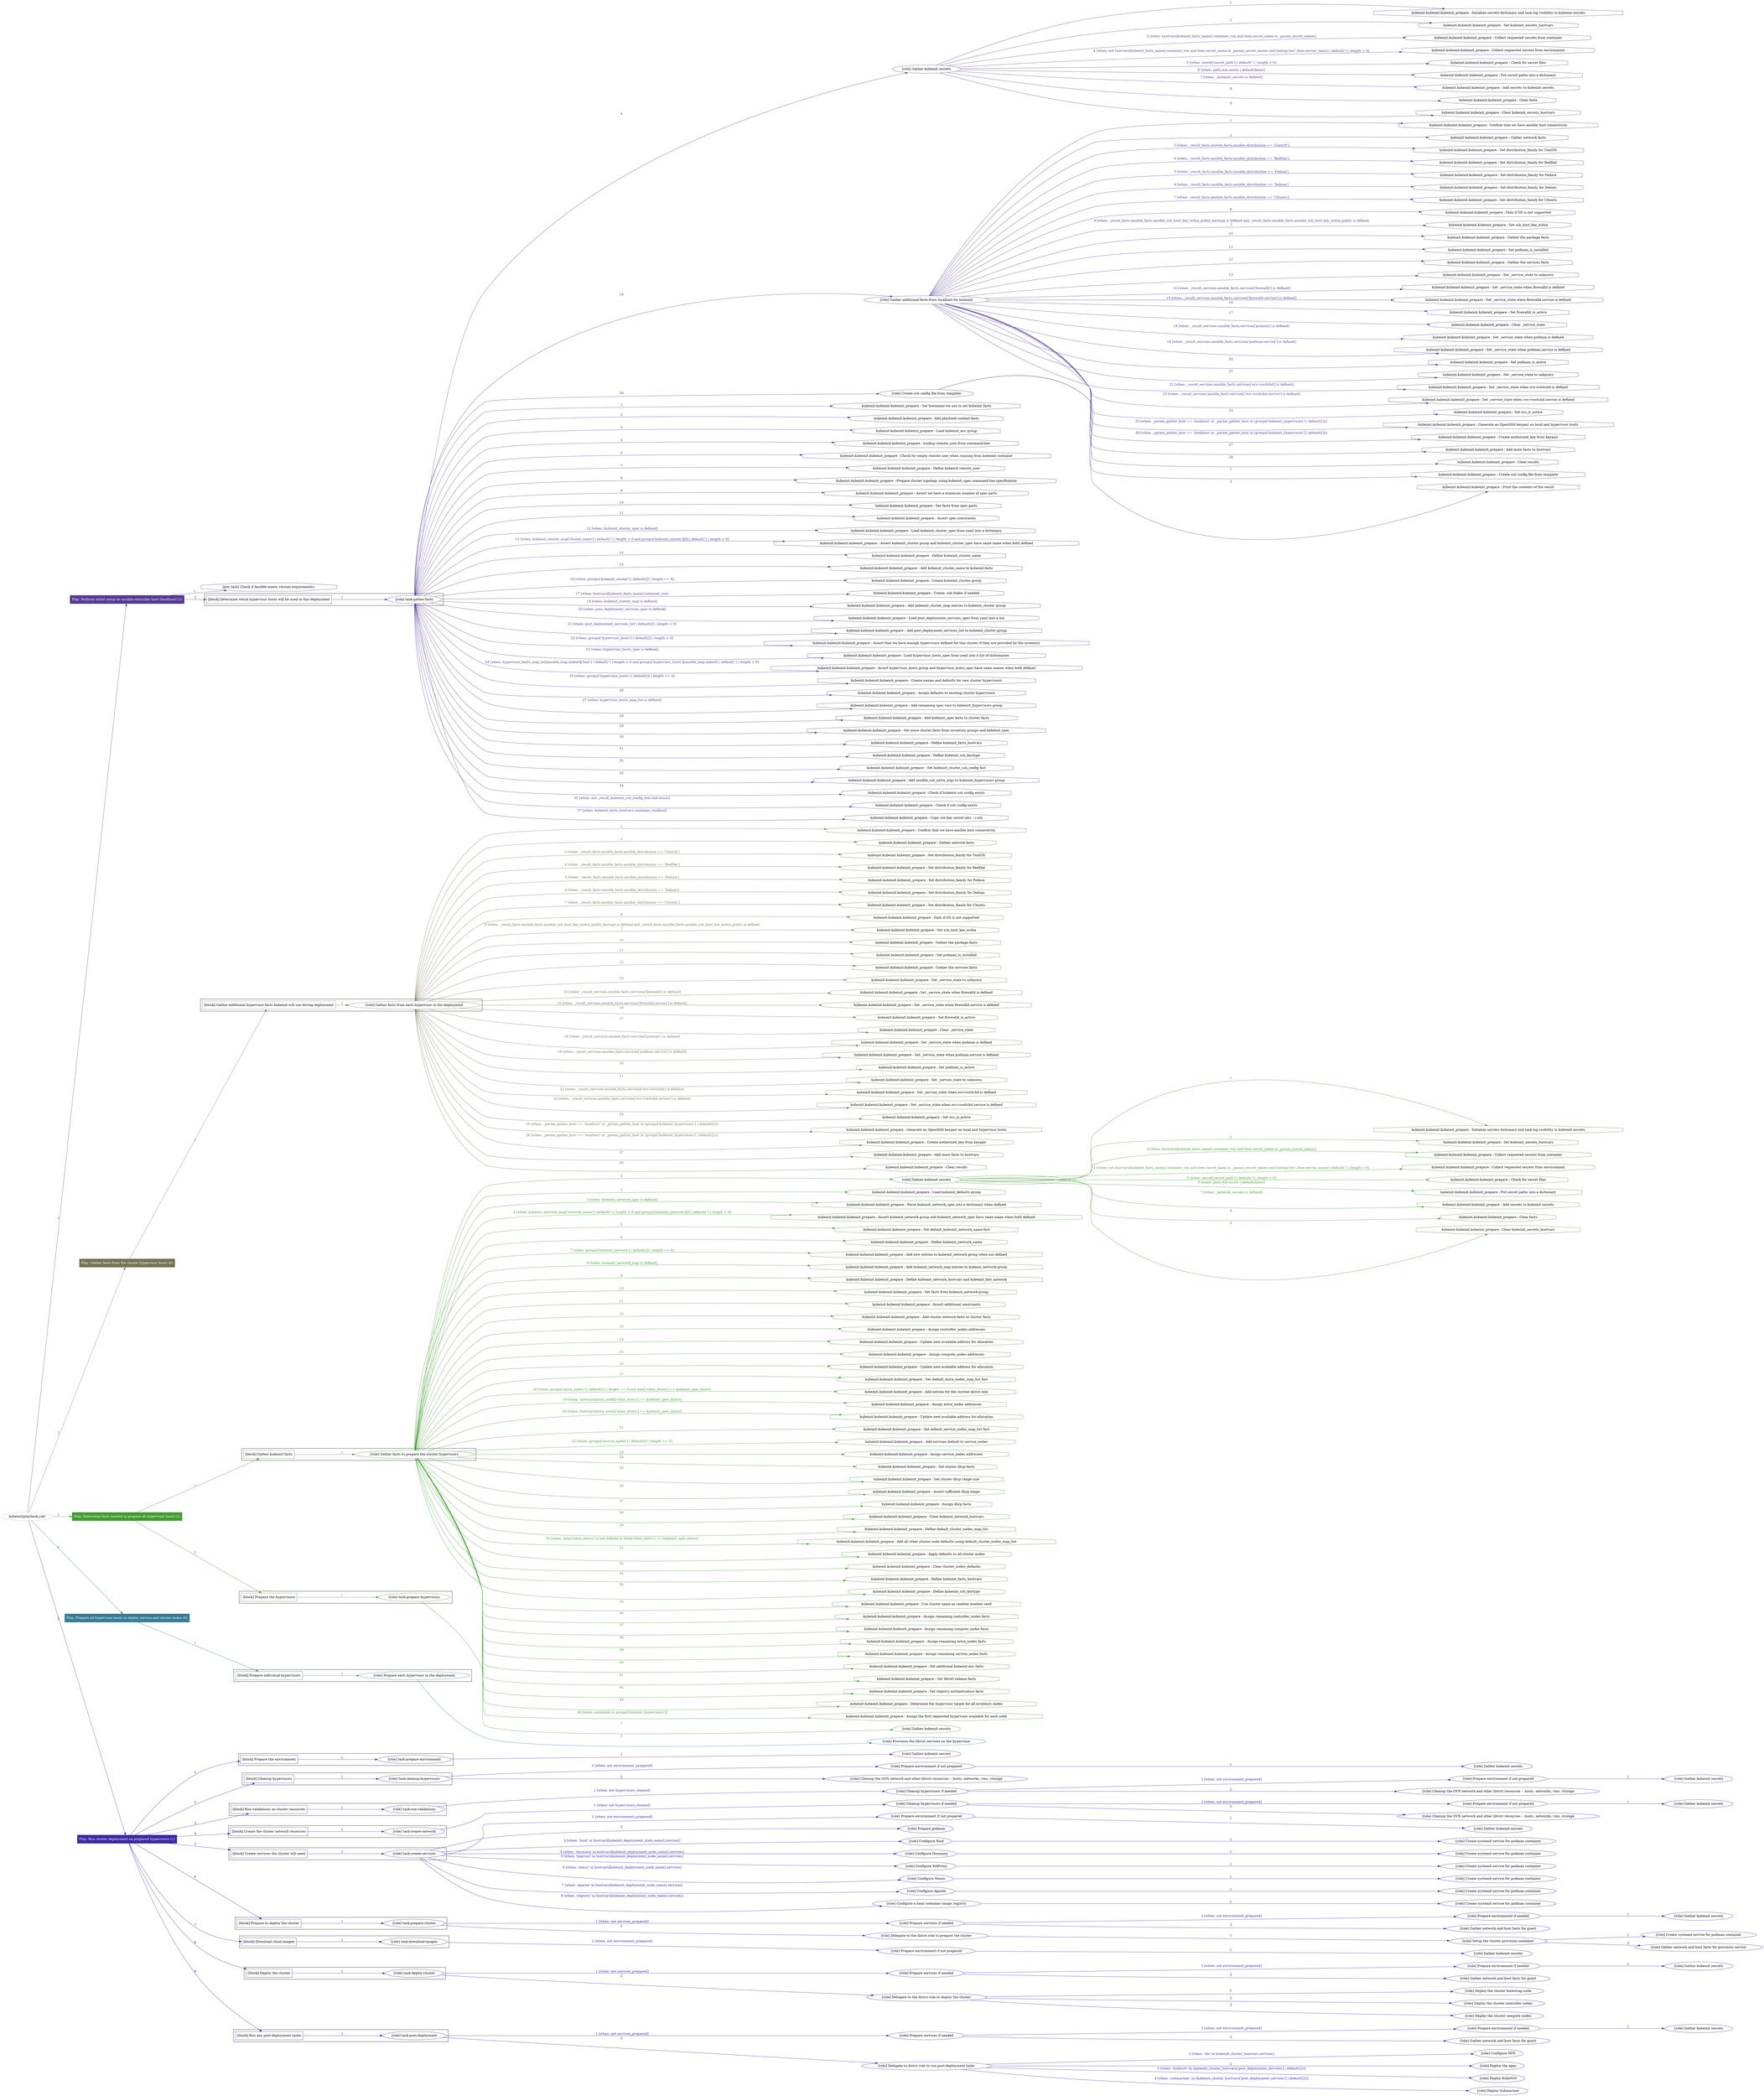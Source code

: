 digraph {
	graph [concentrate=true ordering=in rankdir=LR ratio=fill]
	edge [esep=5 sep=10]
	"kubeinit/playbook.yml" [URL="/home/runner/work/kubeinit/kubeinit/kubeinit/playbook.yml" id=playbook_2fbc035d style=dotted]
	play_b3a9a0da [label="Play: Perform initial setup on ansible-controller host (localhost) (1)" URL="/home/runner/work/kubeinit/kubeinit/kubeinit/playbook.yml" color="#533a92" fontcolor="#ffffff" id=play_b3a9a0da shape=box style=filled tooltip=localhost]
	"kubeinit/playbook.yml" -> play_b3a9a0da [label="1 " color="#533a92" fontcolor="#533a92" id=edge_b7b5d188 labeltooltip="1 " tooltip="1 "]
	subgraph "Gather kubeinit secrets" {
		role_c2820fe5 [label="[role] Gather kubeinit secrets" URL="/home/runner/.ansible/collections/ansible_collections/kubeinit/kubeinit/roles/kubeinit_prepare/tasks/build_hypervisors_group.yml" color="#533a92" id=role_c2820fe5 tooltip="Gather kubeinit secrets"]
		task_fc031a69 [label="kubeinit.kubeinit.kubeinit_prepare : Initialize secrets dictionary and task log visibility in kubeinit secrets" URL="/home/runner/.ansible/collections/ansible_collections/kubeinit/kubeinit/roles/kubeinit_prepare/tasks/gather_kubeinit_secrets.yml" color="#533a92" id=task_fc031a69 shape=octagon tooltip="kubeinit.kubeinit.kubeinit_prepare : Initialize secrets dictionary and task log visibility in kubeinit secrets"]
		role_c2820fe5 -> task_fc031a69 [label="1 " color="#533a92" fontcolor="#533a92" id=edge_345670b3 labeltooltip="1 " tooltip="1 "]
		task_99a94675 [label="kubeinit.kubeinit.kubeinit_prepare : Set kubeinit_secrets_hostvars" URL="/home/runner/.ansible/collections/ansible_collections/kubeinit/kubeinit/roles/kubeinit_prepare/tasks/gather_kubeinit_secrets.yml" color="#533a92" id=task_99a94675 shape=octagon tooltip="kubeinit.kubeinit.kubeinit_prepare : Set kubeinit_secrets_hostvars"]
		role_c2820fe5 -> task_99a94675 [label="2 " color="#533a92" fontcolor="#533a92" id=edge_59cb731d labeltooltip="2 " tooltip="2 "]
		task_786f51e4 [label="kubeinit.kubeinit.kubeinit_prepare : Collect requested secrets from container" URL="/home/runner/.ansible/collections/ansible_collections/kubeinit/kubeinit/roles/kubeinit_prepare/tasks/gather_kubeinit_secrets.yml" color="#533a92" id=task_786f51e4 shape=octagon tooltip="kubeinit.kubeinit.kubeinit_prepare : Collect requested secrets from container"]
		role_c2820fe5 -> task_786f51e4 [label="3 [when: hostvars[kubeinit_facts_name].container_run and item.secret_name in _param_secret_names]" color="#533a92" fontcolor="#533a92" id=edge_4f84f0ca labeltooltip="3 [when: hostvars[kubeinit_facts_name].container_run and item.secret_name in _param_secret_names]" tooltip="3 [when: hostvars[kubeinit_facts_name].container_run and item.secret_name in _param_secret_names]"]
		task_384bfa33 [label="kubeinit.kubeinit.kubeinit_prepare : Collect requested secrets from environment" URL="/home/runner/.ansible/collections/ansible_collections/kubeinit/kubeinit/roles/kubeinit_prepare/tasks/gather_kubeinit_secrets.yml" color="#533a92" id=task_384bfa33 shape=octagon tooltip="kubeinit.kubeinit.kubeinit_prepare : Collect requested secrets from environment"]
		role_c2820fe5 -> task_384bfa33 [label="4 [when: not hostvars[kubeinit_facts_name].container_run and item.secret_name in _param_secret_names and lookup('env',item.envvar_name) | default('') | length > 0]" color="#533a92" fontcolor="#533a92" id=edge_9efc8c8c labeltooltip="4 [when: not hostvars[kubeinit_facts_name].container_run and item.secret_name in _param_secret_names and lookup('env',item.envvar_name) | default('') | length > 0]" tooltip="4 [when: not hostvars[kubeinit_facts_name].container_run and item.secret_name in _param_secret_names and lookup('env',item.envvar_name) | default('') | length > 0]"]
		task_0060c0d1 [label="kubeinit.kubeinit.kubeinit_prepare : Check for secret files" URL="/home/runner/.ansible/collections/ansible_collections/kubeinit/kubeinit/roles/kubeinit_prepare/tasks/gather_kubeinit_secrets.yml" color="#533a92" id=task_0060c0d1 shape=octagon tooltip="kubeinit.kubeinit.kubeinit_prepare : Check for secret files"]
		role_c2820fe5 -> task_0060c0d1 [label="5 [when: secret['secret_path'] | default('') | length > 0]" color="#533a92" fontcolor="#533a92" id=edge_223bbcb9 labeltooltip="5 [when: secret['secret_path'] | default('') | length > 0]" tooltip="5 [when: secret['secret_path'] | default('') | length > 0]"]
		task_2651fe1e [label="kubeinit.kubeinit.kubeinit_prepare : Put secret paths into a dictionary" URL="/home/runner/.ansible/collections/ansible_collections/kubeinit/kubeinit/roles/kubeinit_prepare/tasks/gather_kubeinit_secrets.yml" color="#533a92" id=task_2651fe1e shape=octagon tooltip="kubeinit.kubeinit.kubeinit_prepare : Put secret paths into a dictionary"]
		role_c2820fe5 -> task_2651fe1e [label="6 [when: path.stat.exists | default(false)]" color="#533a92" fontcolor="#533a92" id=edge_7ee6d340 labeltooltip="6 [when: path.stat.exists | default(false)]" tooltip="6 [when: path.stat.exists | default(false)]"]
		task_99e66e71 [label="kubeinit.kubeinit.kubeinit_prepare : Add secrets to kubeinit secrets" URL="/home/runner/.ansible/collections/ansible_collections/kubeinit/kubeinit/roles/kubeinit_prepare/tasks/gather_kubeinit_secrets.yml" color="#533a92" id=task_99e66e71 shape=octagon tooltip="kubeinit.kubeinit.kubeinit_prepare : Add secrets to kubeinit secrets"]
		role_c2820fe5 -> task_99e66e71 [label="7 [when: _kubeinit_secrets is defined]" color="#533a92" fontcolor="#533a92" id=edge_4558effd labeltooltip="7 [when: _kubeinit_secrets is defined]" tooltip="7 [when: _kubeinit_secrets is defined]"]
		task_5ca86946 [label="kubeinit.kubeinit.kubeinit_prepare : Clear facts" URL="/home/runner/.ansible/collections/ansible_collections/kubeinit/kubeinit/roles/kubeinit_prepare/tasks/gather_kubeinit_secrets.yml" color="#533a92" id=task_5ca86946 shape=octagon tooltip="kubeinit.kubeinit.kubeinit_prepare : Clear facts"]
		role_c2820fe5 -> task_5ca86946 [label="8 " color="#533a92" fontcolor="#533a92" id=edge_9f362728 labeltooltip="8 " tooltip="8 "]
		task_83bd4f14 [label="kubeinit.kubeinit.kubeinit_prepare : Clear kubeinit_secrets_hostvars" URL="/home/runner/.ansible/collections/ansible_collections/kubeinit/kubeinit/roles/kubeinit_prepare/tasks/gather_kubeinit_secrets.yml" color="#533a92" id=task_83bd4f14 shape=octagon tooltip="kubeinit.kubeinit.kubeinit_prepare : Clear kubeinit_secrets_hostvars"]
		role_c2820fe5 -> task_83bd4f14 [label="9 " color="#533a92" fontcolor="#533a92" id=edge_0b88d8ad labeltooltip="9 " tooltip="9 "]
	}
	subgraph "Gather additional facts from localhost for kubeinit" {
		role_53168ffc [label="[role] Gather additional facts from localhost for kubeinit" URL="/home/runner/.ansible/collections/ansible_collections/kubeinit/kubeinit/roles/kubeinit_prepare/tasks/build_hypervisors_group.yml" color="#533a92" id=role_53168ffc tooltip="Gather additional facts from localhost for kubeinit"]
		task_bb608407 [label="kubeinit.kubeinit.kubeinit_prepare : Confirm that we have ansible host connectivity" URL="/home/runner/.ansible/collections/ansible_collections/kubeinit/kubeinit/roles/kubeinit_prepare/tasks/gather_host_facts.yml" color="#533a92" id=task_bb608407 shape=octagon tooltip="kubeinit.kubeinit.kubeinit_prepare : Confirm that we have ansible host connectivity"]
		role_53168ffc -> task_bb608407 [label="1 " color="#533a92" fontcolor="#533a92" id=edge_f75ea509 labeltooltip="1 " tooltip="1 "]
		task_f15c5029 [label="kubeinit.kubeinit.kubeinit_prepare : Gather network facts" URL="/home/runner/.ansible/collections/ansible_collections/kubeinit/kubeinit/roles/kubeinit_prepare/tasks/gather_host_facts.yml" color="#533a92" id=task_f15c5029 shape=octagon tooltip="kubeinit.kubeinit.kubeinit_prepare : Gather network facts"]
		role_53168ffc -> task_f15c5029 [label="2 " color="#533a92" fontcolor="#533a92" id=edge_8db258bb labeltooltip="2 " tooltip="2 "]
		task_8b469491 [label="kubeinit.kubeinit.kubeinit_prepare : Set distribution_family for CentOS" URL="/home/runner/.ansible/collections/ansible_collections/kubeinit/kubeinit/roles/kubeinit_prepare/tasks/gather_host_facts.yml" color="#533a92" id=task_8b469491 shape=octagon tooltip="kubeinit.kubeinit.kubeinit_prepare : Set distribution_family for CentOS"]
		role_53168ffc -> task_8b469491 [label="3 [when: _result_facts.ansible_facts.ansible_distribution == 'CentOS']" color="#533a92" fontcolor="#533a92" id=edge_f04da9a6 labeltooltip="3 [when: _result_facts.ansible_facts.ansible_distribution == 'CentOS']" tooltip="3 [when: _result_facts.ansible_facts.ansible_distribution == 'CentOS']"]
		task_a8707434 [label="kubeinit.kubeinit.kubeinit_prepare : Set distribution_family for RedHat" URL="/home/runner/.ansible/collections/ansible_collections/kubeinit/kubeinit/roles/kubeinit_prepare/tasks/gather_host_facts.yml" color="#533a92" id=task_a8707434 shape=octagon tooltip="kubeinit.kubeinit.kubeinit_prepare : Set distribution_family for RedHat"]
		role_53168ffc -> task_a8707434 [label="4 [when: _result_facts.ansible_facts.ansible_distribution == 'RedHat']" color="#533a92" fontcolor="#533a92" id=edge_8caa8780 labeltooltip="4 [when: _result_facts.ansible_facts.ansible_distribution == 'RedHat']" tooltip="4 [when: _result_facts.ansible_facts.ansible_distribution == 'RedHat']"]
		task_4850f21a [label="kubeinit.kubeinit.kubeinit_prepare : Set distribution_family for Fedora" URL="/home/runner/.ansible/collections/ansible_collections/kubeinit/kubeinit/roles/kubeinit_prepare/tasks/gather_host_facts.yml" color="#533a92" id=task_4850f21a shape=octagon tooltip="kubeinit.kubeinit.kubeinit_prepare : Set distribution_family for Fedora"]
		role_53168ffc -> task_4850f21a [label="5 [when: _result_facts.ansible_facts.ansible_distribution == 'Fedora']" color="#533a92" fontcolor="#533a92" id=edge_0fb446b8 labeltooltip="5 [when: _result_facts.ansible_facts.ansible_distribution == 'Fedora']" tooltip="5 [when: _result_facts.ansible_facts.ansible_distribution == 'Fedora']"]
		task_3de1e743 [label="kubeinit.kubeinit.kubeinit_prepare : Set distribution_family for Debian" URL="/home/runner/.ansible/collections/ansible_collections/kubeinit/kubeinit/roles/kubeinit_prepare/tasks/gather_host_facts.yml" color="#533a92" id=task_3de1e743 shape=octagon tooltip="kubeinit.kubeinit.kubeinit_prepare : Set distribution_family for Debian"]
		role_53168ffc -> task_3de1e743 [label="6 [when: _result_facts.ansible_facts.ansible_distribution == 'Debian']" color="#533a92" fontcolor="#533a92" id=edge_7a3704f4 labeltooltip="6 [when: _result_facts.ansible_facts.ansible_distribution == 'Debian']" tooltip="6 [when: _result_facts.ansible_facts.ansible_distribution == 'Debian']"]
		task_8de083f4 [label="kubeinit.kubeinit.kubeinit_prepare : Set distribution_family for Ubuntu" URL="/home/runner/.ansible/collections/ansible_collections/kubeinit/kubeinit/roles/kubeinit_prepare/tasks/gather_host_facts.yml" color="#533a92" id=task_8de083f4 shape=octagon tooltip="kubeinit.kubeinit.kubeinit_prepare : Set distribution_family for Ubuntu"]
		role_53168ffc -> task_8de083f4 [label="7 [when: _result_facts.ansible_facts.ansible_distribution == 'Ubuntu']" color="#533a92" fontcolor="#533a92" id=edge_22460773 labeltooltip="7 [when: _result_facts.ansible_facts.ansible_distribution == 'Ubuntu']" tooltip="7 [when: _result_facts.ansible_facts.ansible_distribution == 'Ubuntu']"]
		task_5b38d567 [label="kubeinit.kubeinit.kubeinit_prepare : Fails if OS is not supported" URL="/home/runner/.ansible/collections/ansible_collections/kubeinit/kubeinit/roles/kubeinit_prepare/tasks/gather_host_facts.yml" color="#533a92" id=task_5b38d567 shape=octagon tooltip="kubeinit.kubeinit.kubeinit_prepare : Fails if OS is not supported"]
		role_53168ffc -> task_5b38d567 [label="8 " color="#533a92" fontcolor="#533a92" id=edge_8a5d43ff labeltooltip="8 " tooltip="8 "]
		task_469e08c0 [label="kubeinit.kubeinit.kubeinit_prepare : Set ssh_host_key_ecdsa" URL="/home/runner/.ansible/collections/ansible_collections/kubeinit/kubeinit/roles/kubeinit_prepare/tasks/gather_host_facts.yml" color="#533a92" id=task_469e08c0 shape=octagon tooltip="kubeinit.kubeinit.kubeinit_prepare : Set ssh_host_key_ecdsa"]
		role_53168ffc -> task_469e08c0 [label="9 [when: _result_facts.ansible_facts.ansible_ssh_host_key_ecdsa_public_keytype is defined and _result_facts.ansible_facts.ansible_ssh_host_key_ecdsa_public is defined
]" color="#533a92" fontcolor="#533a92" id=edge_91465d95 labeltooltip="9 [when: _result_facts.ansible_facts.ansible_ssh_host_key_ecdsa_public_keytype is defined and _result_facts.ansible_facts.ansible_ssh_host_key_ecdsa_public is defined
]" tooltip="9 [when: _result_facts.ansible_facts.ansible_ssh_host_key_ecdsa_public_keytype is defined and _result_facts.ansible_facts.ansible_ssh_host_key_ecdsa_public is defined
]"]
		task_670fd9e0 [label="kubeinit.kubeinit.kubeinit_prepare : Gather the package facts" URL="/home/runner/.ansible/collections/ansible_collections/kubeinit/kubeinit/roles/kubeinit_prepare/tasks/gather_host_facts.yml" color="#533a92" id=task_670fd9e0 shape=octagon tooltip="kubeinit.kubeinit.kubeinit_prepare : Gather the package facts"]
		role_53168ffc -> task_670fd9e0 [label="10 " color="#533a92" fontcolor="#533a92" id=edge_2f95ea4b labeltooltip="10 " tooltip="10 "]
		task_2f56ad70 [label="kubeinit.kubeinit.kubeinit_prepare : Set podman_is_installed" URL="/home/runner/.ansible/collections/ansible_collections/kubeinit/kubeinit/roles/kubeinit_prepare/tasks/gather_host_facts.yml" color="#533a92" id=task_2f56ad70 shape=octagon tooltip="kubeinit.kubeinit.kubeinit_prepare : Set podman_is_installed"]
		role_53168ffc -> task_2f56ad70 [label="11 " color="#533a92" fontcolor="#533a92" id=edge_44261b37 labeltooltip="11 " tooltip="11 "]
		task_daa6a92a [label="kubeinit.kubeinit.kubeinit_prepare : Gather the services facts" URL="/home/runner/.ansible/collections/ansible_collections/kubeinit/kubeinit/roles/kubeinit_prepare/tasks/gather_host_facts.yml" color="#533a92" id=task_daa6a92a shape=octagon tooltip="kubeinit.kubeinit.kubeinit_prepare : Gather the services facts"]
		role_53168ffc -> task_daa6a92a [label="12 " color="#533a92" fontcolor="#533a92" id=edge_1ab862dd labeltooltip="12 " tooltip="12 "]
		task_a7a08701 [label="kubeinit.kubeinit.kubeinit_prepare : Set _service_state to unknown" URL="/home/runner/.ansible/collections/ansible_collections/kubeinit/kubeinit/roles/kubeinit_prepare/tasks/gather_host_facts.yml" color="#533a92" id=task_a7a08701 shape=octagon tooltip="kubeinit.kubeinit.kubeinit_prepare : Set _service_state to unknown"]
		role_53168ffc -> task_a7a08701 [label="13 " color="#533a92" fontcolor="#533a92" id=edge_af6391fc labeltooltip="13 " tooltip="13 "]
		task_b5404603 [label="kubeinit.kubeinit.kubeinit_prepare : Set _service_state when firewalld is defined" URL="/home/runner/.ansible/collections/ansible_collections/kubeinit/kubeinit/roles/kubeinit_prepare/tasks/gather_host_facts.yml" color="#533a92" id=task_b5404603 shape=octagon tooltip="kubeinit.kubeinit.kubeinit_prepare : Set _service_state when firewalld is defined"]
		role_53168ffc -> task_b5404603 [label="14 [when: _result_services.ansible_facts.services['firewalld'] is defined]" color="#533a92" fontcolor="#533a92" id=edge_8ec1d452 labeltooltip="14 [when: _result_services.ansible_facts.services['firewalld'] is defined]" tooltip="14 [when: _result_services.ansible_facts.services['firewalld'] is defined]"]
		task_674c63cf [label="kubeinit.kubeinit.kubeinit_prepare : Set _service_state when firewalld.service is defined" URL="/home/runner/.ansible/collections/ansible_collections/kubeinit/kubeinit/roles/kubeinit_prepare/tasks/gather_host_facts.yml" color="#533a92" id=task_674c63cf shape=octagon tooltip="kubeinit.kubeinit.kubeinit_prepare : Set _service_state when firewalld.service is defined"]
		role_53168ffc -> task_674c63cf [label="15 [when: _result_services.ansible_facts.services['firewalld.service'] is defined]" color="#533a92" fontcolor="#533a92" id=edge_583313fa labeltooltip="15 [when: _result_services.ansible_facts.services['firewalld.service'] is defined]" tooltip="15 [when: _result_services.ansible_facts.services['firewalld.service'] is defined]"]
		task_0da452fa [label="kubeinit.kubeinit.kubeinit_prepare : Set firewalld_is_active" URL="/home/runner/.ansible/collections/ansible_collections/kubeinit/kubeinit/roles/kubeinit_prepare/tasks/gather_host_facts.yml" color="#533a92" id=task_0da452fa shape=octagon tooltip="kubeinit.kubeinit.kubeinit_prepare : Set firewalld_is_active"]
		role_53168ffc -> task_0da452fa [label="16 " color="#533a92" fontcolor="#533a92" id=edge_b9ed6af0 labeltooltip="16 " tooltip="16 "]
		task_660f2cdf [label="kubeinit.kubeinit.kubeinit_prepare : Clear _service_state" URL="/home/runner/.ansible/collections/ansible_collections/kubeinit/kubeinit/roles/kubeinit_prepare/tasks/gather_host_facts.yml" color="#533a92" id=task_660f2cdf shape=octagon tooltip="kubeinit.kubeinit.kubeinit_prepare : Clear _service_state"]
		role_53168ffc -> task_660f2cdf [label="17 " color="#533a92" fontcolor="#533a92" id=edge_16ccda3c labeltooltip="17 " tooltip="17 "]
		task_475c2707 [label="kubeinit.kubeinit.kubeinit_prepare : Set _service_state when podman is defined" URL="/home/runner/.ansible/collections/ansible_collections/kubeinit/kubeinit/roles/kubeinit_prepare/tasks/gather_host_facts.yml" color="#533a92" id=task_475c2707 shape=octagon tooltip="kubeinit.kubeinit.kubeinit_prepare : Set _service_state when podman is defined"]
		role_53168ffc -> task_475c2707 [label="18 [when: _result_services.ansible_facts.services['podman'] is defined]" color="#533a92" fontcolor="#533a92" id=edge_1239b10f labeltooltip="18 [when: _result_services.ansible_facts.services['podman'] is defined]" tooltip="18 [when: _result_services.ansible_facts.services['podman'] is defined]"]
		task_41c35af4 [label="kubeinit.kubeinit.kubeinit_prepare : Set _service_state when podman.service is defined" URL="/home/runner/.ansible/collections/ansible_collections/kubeinit/kubeinit/roles/kubeinit_prepare/tasks/gather_host_facts.yml" color="#533a92" id=task_41c35af4 shape=octagon tooltip="kubeinit.kubeinit.kubeinit_prepare : Set _service_state when podman.service is defined"]
		role_53168ffc -> task_41c35af4 [label="19 [when: _result_services.ansible_facts.services['podman.service'] is defined]" color="#533a92" fontcolor="#533a92" id=edge_8548b13f labeltooltip="19 [when: _result_services.ansible_facts.services['podman.service'] is defined]" tooltip="19 [when: _result_services.ansible_facts.services['podman.service'] is defined]"]
		task_4476b8f5 [label="kubeinit.kubeinit.kubeinit_prepare : Set podman_is_active" URL="/home/runner/.ansible/collections/ansible_collections/kubeinit/kubeinit/roles/kubeinit_prepare/tasks/gather_host_facts.yml" color="#533a92" id=task_4476b8f5 shape=octagon tooltip="kubeinit.kubeinit.kubeinit_prepare : Set podman_is_active"]
		role_53168ffc -> task_4476b8f5 [label="20 " color="#533a92" fontcolor="#533a92" id=edge_a17c8bf2 labeltooltip="20 " tooltip="20 "]
		task_34ec0d2d [label="kubeinit.kubeinit.kubeinit_prepare : Set _service_state to unknown" URL="/home/runner/.ansible/collections/ansible_collections/kubeinit/kubeinit/roles/kubeinit_prepare/tasks/gather_host_facts.yml" color="#533a92" id=task_34ec0d2d shape=octagon tooltip="kubeinit.kubeinit.kubeinit_prepare : Set _service_state to unknown"]
		role_53168ffc -> task_34ec0d2d [label="21 " color="#533a92" fontcolor="#533a92" id=edge_63e82327 labeltooltip="21 " tooltip="21 "]
		task_f9164d3f [label="kubeinit.kubeinit.kubeinit_prepare : Set _service_state when ovs-vswitchd is defined" URL="/home/runner/.ansible/collections/ansible_collections/kubeinit/kubeinit/roles/kubeinit_prepare/tasks/gather_host_facts.yml" color="#533a92" id=task_f9164d3f shape=octagon tooltip="kubeinit.kubeinit.kubeinit_prepare : Set _service_state when ovs-vswitchd is defined"]
		role_53168ffc -> task_f9164d3f [label="22 [when: _result_services.ansible_facts.services['ovs-vswitchd'] is defined]" color="#533a92" fontcolor="#533a92" id=edge_804d2e0b labeltooltip="22 [when: _result_services.ansible_facts.services['ovs-vswitchd'] is defined]" tooltip="22 [when: _result_services.ansible_facts.services['ovs-vswitchd'] is defined]"]
		task_250003ae [label="kubeinit.kubeinit.kubeinit_prepare : Set _service_state when ovs-vswitchd.service is defined" URL="/home/runner/.ansible/collections/ansible_collections/kubeinit/kubeinit/roles/kubeinit_prepare/tasks/gather_host_facts.yml" color="#533a92" id=task_250003ae shape=octagon tooltip="kubeinit.kubeinit.kubeinit_prepare : Set _service_state when ovs-vswitchd.service is defined"]
		role_53168ffc -> task_250003ae [label="23 [when: _result_services.ansible_facts.services['ovs-vswitchd.service'] is defined]" color="#533a92" fontcolor="#533a92" id=edge_800e716a labeltooltip="23 [when: _result_services.ansible_facts.services['ovs-vswitchd.service'] is defined]" tooltip="23 [when: _result_services.ansible_facts.services['ovs-vswitchd.service'] is defined]"]
		task_e7fd2be7 [label="kubeinit.kubeinit.kubeinit_prepare : Set ovs_is_active" URL="/home/runner/.ansible/collections/ansible_collections/kubeinit/kubeinit/roles/kubeinit_prepare/tasks/gather_host_facts.yml" color="#533a92" id=task_e7fd2be7 shape=octagon tooltip="kubeinit.kubeinit.kubeinit_prepare : Set ovs_is_active"]
		role_53168ffc -> task_e7fd2be7 [label="24 " color="#533a92" fontcolor="#533a92" id=edge_71417bb6 labeltooltip="24 " tooltip="24 "]
		task_e34a4ded [label="kubeinit.kubeinit.kubeinit_prepare : Generate an OpenSSH keypair on local and hypervisor hosts" URL="/home/runner/.ansible/collections/ansible_collections/kubeinit/kubeinit/roles/kubeinit_prepare/tasks/gather_host_facts.yml" color="#533a92" id=task_e34a4ded shape=octagon tooltip="kubeinit.kubeinit.kubeinit_prepare : Generate an OpenSSH keypair on local and hypervisor hosts"]
		role_53168ffc -> task_e34a4ded [label="25 [when: _param_gather_host == 'localhost' or _param_gather_host in (groups['kubeinit_hypervisors'] | default([]))]" color="#533a92" fontcolor="#533a92" id=edge_03f93731 labeltooltip="25 [when: _param_gather_host == 'localhost' or _param_gather_host in (groups['kubeinit_hypervisors'] | default([]))]" tooltip="25 [when: _param_gather_host == 'localhost' or _param_gather_host in (groups['kubeinit_hypervisors'] | default([]))]"]
		task_4628527c [label="kubeinit.kubeinit.kubeinit_prepare : Create authorized_key from keypair" URL="/home/runner/.ansible/collections/ansible_collections/kubeinit/kubeinit/roles/kubeinit_prepare/tasks/gather_host_facts.yml" color="#533a92" id=task_4628527c shape=octagon tooltip="kubeinit.kubeinit.kubeinit_prepare : Create authorized_key from keypair"]
		role_53168ffc -> task_4628527c [label="26 [when: _param_gather_host == 'localhost' or _param_gather_host in (groups['kubeinit_hypervisors'] | default([]))]" color="#533a92" fontcolor="#533a92" id=edge_88c68be2 labeltooltip="26 [when: _param_gather_host == 'localhost' or _param_gather_host in (groups['kubeinit_hypervisors'] | default([]))]" tooltip="26 [when: _param_gather_host == 'localhost' or _param_gather_host in (groups['kubeinit_hypervisors'] | default([]))]"]
		task_24d79647 [label="kubeinit.kubeinit.kubeinit_prepare : Add more facts to hostvars" URL="/home/runner/.ansible/collections/ansible_collections/kubeinit/kubeinit/roles/kubeinit_prepare/tasks/gather_host_facts.yml" color="#533a92" id=task_24d79647 shape=octagon tooltip="kubeinit.kubeinit.kubeinit_prepare : Add more facts to hostvars"]
		role_53168ffc -> task_24d79647 [label="27 " color="#533a92" fontcolor="#533a92" id=edge_6b36be6b labeltooltip="27 " tooltip="27 "]
		task_bbbee210 [label="kubeinit.kubeinit.kubeinit_prepare : Clear results" URL="/home/runner/.ansible/collections/ansible_collections/kubeinit/kubeinit/roles/kubeinit_prepare/tasks/gather_host_facts.yml" color="#533a92" id=task_bbbee210 shape=octagon tooltip="kubeinit.kubeinit.kubeinit_prepare : Clear results"]
		role_53168ffc -> task_bbbee210 [label="28 " color="#533a92" fontcolor="#533a92" id=edge_762a4bf1 labeltooltip="28 " tooltip="28 "]
	}
	subgraph "Create ssh config file from template" {
		role_474be4c8 [label="[role] Create ssh config file from template" URL="/home/runner/.ansible/collections/ansible_collections/kubeinit/kubeinit/roles/kubeinit_prepare/tasks/build_hypervisors_group.yml" color="#533a92" id=role_474be4c8 tooltip="Create ssh config file from template"]
		task_6925308e [label="kubeinit.kubeinit.kubeinit_prepare : Create ssh config file from template" URL="/home/runner/.ansible/collections/ansible_collections/kubeinit/kubeinit/roles/kubeinit_prepare/tasks/create_host_ssh_config.yml" color="#533a92" id=task_6925308e shape=octagon tooltip="kubeinit.kubeinit.kubeinit_prepare : Create ssh config file from template"]
		role_474be4c8 -> task_6925308e [label="1 " color="#533a92" fontcolor="#533a92" id=edge_641b8c9d labeltooltip="1 " tooltip="1 "]
		task_c93ebcb2 [label="kubeinit.kubeinit.kubeinit_prepare : Print the contents of the result" URL="/home/runner/.ansible/collections/ansible_collections/kubeinit/kubeinit/roles/kubeinit_prepare/tasks/create_host_ssh_config.yml" color="#533a92" id=task_c93ebcb2 shape=octagon tooltip="kubeinit.kubeinit.kubeinit_prepare : Print the contents of the result"]
		role_474be4c8 -> task_c93ebcb2 [label="2 " color="#533a92" fontcolor="#533a92" id=edge_e40b1f28 labeltooltip="2 " tooltip="2 "]
	}
	subgraph "task-gather-facts" {
		role_4d0e7ba3 [label="[role] task-gather-facts" URL="/home/runner/work/kubeinit/kubeinit/kubeinit/playbook.yml" color="#533a92" id=role_4d0e7ba3 tooltip="task-gather-facts"]
		task_a427d2c4 [label="kubeinit.kubeinit.kubeinit_prepare : Set hostname we use to set kubeinit facts" URL="/home/runner/.ansible/collections/ansible_collections/kubeinit/kubeinit/roles/kubeinit_prepare/tasks/build_hypervisors_group.yml" color="#533a92" id=task_a427d2c4 shape=octagon tooltip="kubeinit.kubeinit.kubeinit_prepare : Set hostname we use to set kubeinit facts"]
		role_4d0e7ba3 -> task_a427d2c4 [label="1 " color="#533a92" fontcolor="#533a92" id=edge_dbbc801a labeltooltip="1 " tooltip="1 "]
		task_48f38c92 [label="kubeinit.kubeinit.kubeinit_prepare : Add playbook context facts" URL="/home/runner/.ansible/collections/ansible_collections/kubeinit/kubeinit/roles/kubeinit_prepare/tasks/build_hypervisors_group.yml" color="#533a92" id=task_48f38c92 shape=octagon tooltip="kubeinit.kubeinit.kubeinit_prepare : Add playbook context facts"]
		role_4d0e7ba3 -> task_48f38c92 [label="2 " color="#533a92" fontcolor="#533a92" id=edge_25210373 labeltooltip="2 " tooltip="2 "]
		task_2c5c2770 [label="kubeinit.kubeinit.kubeinit_prepare : Load kubeinit_env group" URL="/home/runner/.ansible/collections/ansible_collections/kubeinit/kubeinit/roles/kubeinit_prepare/tasks/build_hypervisors_group.yml" color="#533a92" id=task_2c5c2770 shape=octagon tooltip="kubeinit.kubeinit.kubeinit_prepare : Load kubeinit_env group"]
		role_4d0e7ba3 -> task_2c5c2770 [label="3 " color="#533a92" fontcolor="#533a92" id=edge_cd98ebfe labeltooltip="3 " tooltip="3 "]
		role_4d0e7ba3 -> role_c2820fe5 [label="4 " color="#533a92" fontcolor="#533a92" id=edge_553bb664 labeltooltip="4 " tooltip="4 "]
		task_02eb8f2d [label="kubeinit.kubeinit.kubeinit_prepare : Lookup remote_user from command-line" URL="/home/runner/.ansible/collections/ansible_collections/kubeinit/kubeinit/roles/kubeinit_prepare/tasks/build_hypervisors_group.yml" color="#533a92" id=task_02eb8f2d shape=octagon tooltip="kubeinit.kubeinit.kubeinit_prepare : Lookup remote_user from command-line"]
		role_4d0e7ba3 -> task_02eb8f2d [label="5 " color="#533a92" fontcolor="#533a92" id=edge_ab0bfa93 labeltooltip="5 " tooltip="5 "]
		task_0b2bc11e [label="kubeinit.kubeinit.kubeinit_prepare : Check for empty remote user when running from kubeinit container" URL="/home/runner/.ansible/collections/ansible_collections/kubeinit/kubeinit/roles/kubeinit_prepare/tasks/build_hypervisors_group.yml" color="#533a92" id=task_0b2bc11e shape=octagon tooltip="kubeinit.kubeinit.kubeinit_prepare : Check for empty remote user when running from kubeinit container"]
		role_4d0e7ba3 -> task_0b2bc11e [label="6 " color="#533a92" fontcolor="#533a92" id=edge_76917e70 labeltooltip="6 " tooltip="6 "]
		task_bdbb7639 [label="kubeinit.kubeinit.kubeinit_prepare : Define kubeinit remote_user" URL="/home/runner/.ansible/collections/ansible_collections/kubeinit/kubeinit/roles/kubeinit_prepare/tasks/build_hypervisors_group.yml" color="#533a92" id=task_bdbb7639 shape=octagon tooltip="kubeinit.kubeinit.kubeinit_prepare : Define kubeinit remote_user"]
		role_4d0e7ba3 -> task_bdbb7639 [label="7 " color="#533a92" fontcolor="#533a92" id=edge_324d1c9d labeltooltip="7 " tooltip="7 "]
		task_09447ebc [label="kubeinit.kubeinit.kubeinit_prepare : Prepare cluster topology using kubeinit_spec command-line specification" URL="/home/runner/.ansible/collections/ansible_collections/kubeinit/kubeinit/roles/kubeinit_prepare/tasks/build_hypervisors_group.yml" color="#533a92" id=task_09447ebc shape=octagon tooltip="kubeinit.kubeinit.kubeinit_prepare : Prepare cluster topology using kubeinit_spec command-line specification"]
		role_4d0e7ba3 -> task_09447ebc [label="8 " color="#533a92" fontcolor="#533a92" id=edge_a50daa8d labeltooltip="8 " tooltip="8 "]
		task_ab12fadd [label="kubeinit.kubeinit.kubeinit_prepare : Assert we have a minimum number of spec parts" URL="/home/runner/.ansible/collections/ansible_collections/kubeinit/kubeinit/roles/kubeinit_prepare/tasks/build_hypervisors_group.yml" color="#533a92" id=task_ab12fadd shape=octagon tooltip="kubeinit.kubeinit.kubeinit_prepare : Assert we have a minimum number of spec parts"]
		role_4d0e7ba3 -> task_ab12fadd [label="9 " color="#533a92" fontcolor="#533a92" id=edge_50735bcf labeltooltip="9 " tooltip="9 "]
		task_b6859ca3 [label="kubeinit.kubeinit.kubeinit_prepare : Set facts from spec parts" URL="/home/runner/.ansible/collections/ansible_collections/kubeinit/kubeinit/roles/kubeinit_prepare/tasks/build_hypervisors_group.yml" color="#533a92" id=task_b6859ca3 shape=octagon tooltip="kubeinit.kubeinit.kubeinit_prepare : Set facts from spec parts"]
		role_4d0e7ba3 -> task_b6859ca3 [label="10 " color="#533a92" fontcolor="#533a92" id=edge_3cd8017b labeltooltip="10 " tooltip="10 "]
		task_be559490 [label="kubeinit.kubeinit.kubeinit_prepare : Assert spec constraints" URL="/home/runner/.ansible/collections/ansible_collections/kubeinit/kubeinit/roles/kubeinit_prepare/tasks/build_hypervisors_group.yml" color="#533a92" id=task_be559490 shape=octagon tooltip="kubeinit.kubeinit.kubeinit_prepare : Assert spec constraints"]
		role_4d0e7ba3 -> task_be559490 [label="11 " color="#533a92" fontcolor="#533a92" id=edge_5c114b17 labeltooltip="11 " tooltip="11 "]
		task_404d2f06 [label="kubeinit.kubeinit.kubeinit_prepare : Load kubeinit_cluster_spec from yaml into a dictionary" URL="/home/runner/.ansible/collections/ansible_collections/kubeinit/kubeinit/roles/kubeinit_prepare/tasks/build_hypervisors_group.yml" color="#533a92" id=task_404d2f06 shape=octagon tooltip="kubeinit.kubeinit.kubeinit_prepare : Load kubeinit_cluster_spec from yaml into a dictionary"]
		role_4d0e7ba3 -> task_404d2f06 [label="12 [when: kubeinit_cluster_spec is defined]" color="#533a92" fontcolor="#533a92" id=edge_e7995e10 labeltooltip="12 [when: kubeinit_cluster_spec is defined]" tooltip="12 [when: kubeinit_cluster_spec is defined]"]
		task_c93e63b7 [label="kubeinit.kubeinit.kubeinit_prepare : Assert kubeinit_cluster group and kubeinit_cluster_spec have same name when both defined" URL="/home/runner/.ansible/collections/ansible_collections/kubeinit/kubeinit/roles/kubeinit_prepare/tasks/build_hypervisors_group.yml" color="#533a92" id=task_c93e63b7 shape=octagon tooltip="kubeinit.kubeinit.kubeinit_prepare : Assert kubeinit_cluster group and kubeinit_cluster_spec have same name when both defined"]
		role_4d0e7ba3 -> task_c93e63b7 [label="13 [when: kubeinit_cluster_map['cluster_name'] | default('') | length > 0 and groups['kubeinit_cluster'][0] | default('') | length > 0]" color="#533a92" fontcolor="#533a92" id=edge_1986669b labeltooltip="13 [when: kubeinit_cluster_map['cluster_name'] | default('') | length > 0 and groups['kubeinit_cluster'][0] | default('') | length > 0]" tooltip="13 [when: kubeinit_cluster_map['cluster_name'] | default('') | length > 0 and groups['kubeinit_cluster'][0] | default('') | length > 0]"]
		task_73fb3c1c [label="kubeinit.kubeinit.kubeinit_prepare : Define kubeinit_cluster_name" URL="/home/runner/.ansible/collections/ansible_collections/kubeinit/kubeinit/roles/kubeinit_prepare/tasks/build_hypervisors_group.yml" color="#533a92" id=task_73fb3c1c shape=octagon tooltip="kubeinit.kubeinit.kubeinit_prepare : Define kubeinit_cluster_name"]
		role_4d0e7ba3 -> task_73fb3c1c [label="14 " color="#533a92" fontcolor="#533a92" id=edge_0e5afd54 labeltooltip="14 " tooltip="14 "]
		task_06dbf0f4 [label="kubeinit.kubeinit.kubeinit_prepare : Add kubeinit_cluster_name to kubeinit-facts" URL="/home/runner/.ansible/collections/ansible_collections/kubeinit/kubeinit/roles/kubeinit_prepare/tasks/build_hypervisors_group.yml" color="#533a92" id=task_06dbf0f4 shape=octagon tooltip="kubeinit.kubeinit.kubeinit_prepare : Add kubeinit_cluster_name to kubeinit-facts"]
		role_4d0e7ba3 -> task_06dbf0f4 [label="15 " color="#533a92" fontcolor="#533a92" id=edge_f2fcf9e1 labeltooltip="15 " tooltip="15 "]
		task_ac6ef782 [label="kubeinit.kubeinit.kubeinit_prepare : Create kubeinit_cluster group" URL="/home/runner/.ansible/collections/ansible_collections/kubeinit/kubeinit/roles/kubeinit_prepare/tasks/build_hypervisors_group.yml" color="#533a92" id=task_ac6ef782 shape=octagon tooltip="kubeinit.kubeinit.kubeinit_prepare : Create kubeinit_cluster group"]
		role_4d0e7ba3 -> task_ac6ef782 [label="16 [when: groups['kubeinit_cluster'] | default([]) | length == 0]" color="#533a92" fontcolor="#533a92" id=edge_2895dd9e labeltooltip="16 [when: groups['kubeinit_cluster'] | default([]) | length == 0]" tooltip="16 [when: groups['kubeinit_cluster'] | default([]) | length == 0]"]
		task_27d5f0dd [label="kubeinit.kubeinit.kubeinit_prepare : Create .ssh folder if needed" URL="/home/runner/.ansible/collections/ansible_collections/kubeinit/kubeinit/roles/kubeinit_prepare/tasks/build_hypervisors_group.yml" color="#533a92" id=task_27d5f0dd shape=octagon tooltip="kubeinit.kubeinit.kubeinit_prepare : Create .ssh folder if needed"]
		role_4d0e7ba3 -> task_27d5f0dd [label="17 [when: hostvars[kubeinit_facts_name].container_run]" color="#533a92" fontcolor="#533a92" id=edge_94c63e84 labeltooltip="17 [when: hostvars[kubeinit_facts_name].container_run]" tooltip="17 [when: hostvars[kubeinit_facts_name].container_run]"]
		role_4d0e7ba3 -> role_53168ffc [label="18 " color="#533a92" fontcolor="#533a92" id=edge_c86ff7b3 labeltooltip="18 " tooltip="18 "]
		task_12754453 [label="kubeinit.kubeinit.kubeinit_prepare : Add kubeinit_cluster_map entries to kubeinit_cluster group" URL="/home/runner/.ansible/collections/ansible_collections/kubeinit/kubeinit/roles/kubeinit_prepare/tasks/build_hypervisors_group.yml" color="#533a92" id=task_12754453 shape=octagon tooltip="kubeinit.kubeinit.kubeinit_prepare : Add kubeinit_cluster_map entries to kubeinit_cluster group"]
		role_4d0e7ba3 -> task_12754453 [label="19 [when: kubeinit_cluster_map is defined]" color="#533a92" fontcolor="#533a92" id=edge_62b51737 labeltooltip="19 [when: kubeinit_cluster_map is defined]" tooltip="19 [when: kubeinit_cluster_map is defined]"]
		task_7bc7adec [label="kubeinit.kubeinit.kubeinit_prepare : Load post_deployment_services_spec from yaml into a list" URL="/home/runner/.ansible/collections/ansible_collections/kubeinit/kubeinit/roles/kubeinit_prepare/tasks/build_hypervisors_group.yml" color="#533a92" id=task_7bc7adec shape=octagon tooltip="kubeinit.kubeinit.kubeinit_prepare : Load post_deployment_services_spec from yaml into a list"]
		role_4d0e7ba3 -> task_7bc7adec [label="20 [when: post_deployment_services_spec is defined]" color="#533a92" fontcolor="#533a92" id=edge_bbdebe7f labeltooltip="20 [when: post_deployment_services_spec is defined]" tooltip="20 [when: post_deployment_services_spec is defined]"]
		task_aad2b2cf [label="kubeinit.kubeinit.kubeinit_prepare : Add post_deployment_services_list to kubeinit_cluster group" URL="/home/runner/.ansible/collections/ansible_collections/kubeinit/kubeinit/roles/kubeinit_prepare/tasks/build_hypervisors_group.yml" color="#533a92" id=task_aad2b2cf shape=octagon tooltip="kubeinit.kubeinit.kubeinit_prepare : Add post_deployment_services_list to kubeinit_cluster group"]
		role_4d0e7ba3 -> task_aad2b2cf [label="21 [when: post_deployment_services_list | default([]) | length > 0]" color="#533a92" fontcolor="#533a92" id=edge_811ffa40 labeltooltip="21 [when: post_deployment_services_list | default([]) | length > 0]" tooltip="21 [when: post_deployment_services_list | default([]) | length > 0]"]
		task_d43a732b [label="kubeinit.kubeinit.kubeinit_prepare : Assert that we have enough hypervisors defined for this cluster if they are provided by the inventory" URL="/home/runner/.ansible/collections/ansible_collections/kubeinit/kubeinit/roles/kubeinit_prepare/tasks/build_hypervisors_group.yml" color="#533a92" id=task_d43a732b shape=octagon tooltip="kubeinit.kubeinit.kubeinit_prepare : Assert that we have enough hypervisors defined for this cluster if they are provided by the inventory"]
		role_4d0e7ba3 -> task_d43a732b [label="22 [when: groups['hypervisor_hosts'] | default([]) | length > 0]" color="#533a92" fontcolor="#533a92" id=edge_a9070d5d labeltooltip="22 [when: groups['hypervisor_hosts'] | default([]) | length > 0]" tooltip="22 [when: groups['hypervisor_hosts'] | default([]) | length > 0]"]
		task_606ddd29 [label="kubeinit.kubeinit.kubeinit_prepare : Load hypervisor_hosts_spec from yaml into a list of dictionaries" URL="/home/runner/.ansible/collections/ansible_collections/kubeinit/kubeinit/roles/kubeinit_prepare/tasks/build_hypervisors_group.yml" color="#533a92" id=task_606ddd29 shape=octagon tooltip="kubeinit.kubeinit.kubeinit_prepare : Load hypervisor_hosts_spec from yaml into a list of dictionaries"]
		role_4d0e7ba3 -> task_606ddd29 [label="23 [when: hypervisor_hosts_spec is defined]" color="#533a92" fontcolor="#533a92" id=edge_4d1febe7 labeltooltip="23 [when: hypervisor_hosts_spec is defined]" tooltip="23 [when: hypervisor_hosts_spec is defined]"]
		task_824b30b5 [label="kubeinit.kubeinit.kubeinit_prepare : Assert hypervisor_hosts group and hypervisor_hosts_spec have same names when both defined" URL="/home/runner/.ansible/collections/ansible_collections/kubeinit/kubeinit/roles/kubeinit_prepare/tasks/build_hypervisors_group.yml" color="#533a92" id=task_824b30b5 shape=octagon tooltip="kubeinit.kubeinit.kubeinit_prepare : Assert hypervisor_hosts group and hypervisor_hosts_spec have same names when both defined"]
		role_4d0e7ba3 -> task_824b30b5 [label="24 [when: hypervisor_hosts_map_list[ansible_loop.index0]['host'] | default('') | length > 0 and groups['hypervisor_hosts'][ansible_loop.index0] | default('') | length > 0]" color="#533a92" fontcolor="#533a92" id=edge_c7d085c6 labeltooltip="24 [when: hypervisor_hosts_map_list[ansible_loop.index0]['host'] | default('') | length > 0 and groups['hypervisor_hosts'][ansible_loop.index0] | default('') | length > 0]" tooltip="24 [when: hypervisor_hosts_map_list[ansible_loop.index0]['host'] | default('') | length > 0 and groups['hypervisor_hosts'][ansible_loop.index0] | default('') | length > 0]"]
		task_88461159 [label="kubeinit.kubeinit.kubeinit_prepare : Create names and defaults for new cluster hypervisors" URL="/home/runner/.ansible/collections/ansible_collections/kubeinit/kubeinit/roles/kubeinit_prepare/tasks/build_hypervisors_group.yml" color="#533a92" id=task_88461159 shape=octagon tooltip="kubeinit.kubeinit.kubeinit_prepare : Create names and defaults for new cluster hypervisors"]
		role_4d0e7ba3 -> task_88461159 [label="25 [when: groups['hypervisor_hosts'] | default([]) | length == 0]" color="#533a92" fontcolor="#533a92" id=edge_d91566cb labeltooltip="25 [when: groups['hypervisor_hosts'] | default([]) | length == 0]" tooltip="25 [when: groups['hypervisor_hosts'] | default([]) | length == 0]"]
		task_4ebfd240 [label="kubeinit.kubeinit.kubeinit_prepare : Assign defaults to existing cluster hypervisors" URL="/home/runner/.ansible/collections/ansible_collections/kubeinit/kubeinit/roles/kubeinit_prepare/tasks/build_hypervisors_group.yml" color="#533a92" id=task_4ebfd240 shape=octagon tooltip="kubeinit.kubeinit.kubeinit_prepare : Assign defaults to existing cluster hypervisors"]
		role_4d0e7ba3 -> task_4ebfd240 [label="26 " color="#533a92" fontcolor="#533a92" id=edge_bf0c8166 labeltooltip="26 " tooltip="26 "]
		task_9c3e068b [label="kubeinit.kubeinit.kubeinit_prepare : Add remaining spec vars to kubeinit_hypervisors group" URL="/home/runner/.ansible/collections/ansible_collections/kubeinit/kubeinit/roles/kubeinit_prepare/tasks/build_hypervisors_group.yml" color="#533a92" id=task_9c3e068b shape=octagon tooltip="kubeinit.kubeinit.kubeinit_prepare : Add remaining spec vars to kubeinit_hypervisors group"]
		role_4d0e7ba3 -> task_9c3e068b [label="27 [when: hypervisor_hosts_map_list is defined]" color="#533a92" fontcolor="#533a92" id=edge_406b6bc7 labeltooltip="27 [when: hypervisor_hosts_map_list is defined]" tooltip="27 [when: hypervisor_hosts_map_list is defined]"]
		task_d044073e [label="kubeinit.kubeinit.kubeinit_prepare : Add kubeinit_spec facts to cluster facts" URL="/home/runner/.ansible/collections/ansible_collections/kubeinit/kubeinit/roles/kubeinit_prepare/tasks/build_hypervisors_group.yml" color="#533a92" id=task_d044073e shape=octagon tooltip="kubeinit.kubeinit.kubeinit_prepare : Add kubeinit_spec facts to cluster facts"]
		role_4d0e7ba3 -> task_d044073e [label="28 " color="#533a92" fontcolor="#533a92" id=edge_14ca1055 labeltooltip="28 " tooltip="28 "]
		task_872e9b5f [label="kubeinit.kubeinit.kubeinit_prepare : Set more cluster facts from inventory groups and kubeinit_spec" URL="/home/runner/.ansible/collections/ansible_collections/kubeinit/kubeinit/roles/kubeinit_prepare/tasks/build_hypervisors_group.yml" color="#533a92" id=task_872e9b5f shape=octagon tooltip="kubeinit.kubeinit.kubeinit_prepare : Set more cluster facts from inventory groups and kubeinit_spec"]
		role_4d0e7ba3 -> task_872e9b5f [label="29 " color="#533a92" fontcolor="#533a92" id=edge_c33e23a1 labeltooltip="29 " tooltip="29 "]
		task_7629c7c0 [label="kubeinit.kubeinit.kubeinit_prepare : Define kubeinit_facts_hostvars" URL="/home/runner/.ansible/collections/ansible_collections/kubeinit/kubeinit/roles/kubeinit_prepare/tasks/build_hypervisors_group.yml" color="#533a92" id=task_7629c7c0 shape=octagon tooltip="kubeinit.kubeinit.kubeinit_prepare : Define kubeinit_facts_hostvars"]
		role_4d0e7ba3 -> task_7629c7c0 [label="30 " color="#533a92" fontcolor="#533a92" id=edge_2276a637 labeltooltip="30 " tooltip="30 "]
		task_6ba9d953 [label="kubeinit.kubeinit.kubeinit_prepare : Define kubeinit_ssh_keytype" URL="/home/runner/.ansible/collections/ansible_collections/kubeinit/kubeinit/roles/kubeinit_prepare/tasks/build_hypervisors_group.yml" color="#533a92" id=task_6ba9d953 shape=octagon tooltip="kubeinit.kubeinit.kubeinit_prepare : Define kubeinit_ssh_keytype"]
		role_4d0e7ba3 -> task_6ba9d953 [label="31 " color="#533a92" fontcolor="#533a92" id=edge_77051fe3 labeltooltip="31 " tooltip="31 "]
		task_9904642f [label="kubeinit.kubeinit.kubeinit_prepare : Set kubeinit_cluster_ssh_config fact" URL="/home/runner/.ansible/collections/ansible_collections/kubeinit/kubeinit/roles/kubeinit_prepare/tasks/build_hypervisors_group.yml" color="#533a92" id=task_9904642f shape=octagon tooltip="kubeinit.kubeinit.kubeinit_prepare : Set kubeinit_cluster_ssh_config fact"]
		role_4d0e7ba3 -> task_9904642f [label="32 " color="#533a92" fontcolor="#533a92" id=edge_a2331591 labeltooltip="32 " tooltip="32 "]
		task_11fff654 [label="kubeinit.kubeinit.kubeinit_prepare : Add ansible_ssh_extra_args to kubeinit_hypervisors group" URL="/home/runner/.ansible/collections/ansible_collections/kubeinit/kubeinit/roles/kubeinit_prepare/tasks/build_hypervisors_group.yml" color="#533a92" id=task_11fff654 shape=octagon tooltip="kubeinit.kubeinit.kubeinit_prepare : Add ansible_ssh_extra_args to kubeinit_hypervisors group"]
		role_4d0e7ba3 -> task_11fff654 [label="33 " color="#533a92" fontcolor="#533a92" id=edge_c1a0e9cc labeltooltip="33 " tooltip="33 "]
		task_1040fb9d [label="kubeinit.kubeinit.kubeinit_prepare : Check if kubeinit ssh config exists" URL="/home/runner/.ansible/collections/ansible_collections/kubeinit/kubeinit/roles/kubeinit_prepare/tasks/build_hypervisors_group.yml" color="#533a92" id=task_1040fb9d shape=octagon tooltip="kubeinit.kubeinit.kubeinit_prepare : Check if kubeinit ssh config exists"]
		role_4d0e7ba3 -> task_1040fb9d [label="34 " color="#533a92" fontcolor="#533a92" id=edge_939fafee labeltooltip="34 " tooltip="34 "]
		task_273aa89c [label="kubeinit.kubeinit.kubeinit_prepare : Check if ssh config exists" URL="/home/runner/.ansible/collections/ansible_collections/kubeinit/kubeinit/roles/kubeinit_prepare/tasks/build_hypervisors_group.yml" color="#533a92" id=task_273aa89c shape=octagon tooltip="kubeinit.kubeinit.kubeinit_prepare : Check if ssh config exists"]
		role_4d0e7ba3 -> task_273aa89c [label="35 [when: not _result_kubeinit_ssh_config_stat.stat.exists]" color="#533a92" fontcolor="#533a92" id=edge_0f4f888a labeltooltip="35 [when: not _result_kubeinit_ssh_config_stat.stat.exists]" tooltip="35 [when: not _result_kubeinit_ssh_config_stat.stat.exists]"]
		role_4d0e7ba3 -> role_474be4c8 [label="36 " color="#533a92" fontcolor="#533a92" id=edge_e419c29d labeltooltip="36 " tooltip="36 "]
		task_cf08029d [label="kubeinit.kubeinit.kubeinit_prepare : Copy ssh key secret into ~/.ssh" URL="/home/runner/.ansible/collections/ansible_collections/kubeinit/kubeinit/roles/kubeinit_prepare/tasks/build_hypervisors_group.yml" color="#533a92" id=task_cf08029d shape=octagon tooltip="kubeinit.kubeinit.kubeinit_prepare : Copy ssh key secret into ~/.ssh"]
		role_4d0e7ba3 -> task_cf08029d [label="37 [when: kubeinit_facts_hostvars.container_run|bool]" color="#533a92" fontcolor="#533a92" id=edge_133d52e6 labeltooltip="37 [when: kubeinit_facts_hostvars.container_run|bool]" tooltip="37 [when: kubeinit_facts_hostvars.container_run|bool]"]
	}
	subgraph "Play: Perform initial setup on ansible-controller host (localhost) (1)" {
		pre_task_fe034130 [label="[pre_task] Check if Ansible meets version requirements." URL="/home/runner/work/kubeinit/kubeinit/kubeinit/playbook.yml" color="#533a92" id=pre_task_fe034130 shape=octagon tooltip="Check if Ansible meets version requirements."]
		play_b3a9a0da -> pre_task_fe034130 [label="1 " color="#533a92" fontcolor="#533a92" id=edge_59d241db labeltooltip="1 " tooltip="1 "]
		play_b3a9a0da -> block_d6855ba5 [label=2 color="#533a92" fontcolor="#533a92" id=edge_3eb1df15 labeltooltip=2 tooltip=2]
		subgraph cluster_block_d6855ba5 {
			block_d6855ba5 [label="[block] Determine which hypervisor hosts will be used in this deployment" URL="/home/runner/work/kubeinit/kubeinit/kubeinit/playbook.yml" color="#533a92" id=block_d6855ba5 labeltooltip="Determine which hypervisor hosts will be used in this deployment" shape=box tooltip="Determine which hypervisor hosts will be used in this deployment"]
			block_d6855ba5 -> role_4d0e7ba3 [label="1 " color="#533a92" fontcolor="#533a92" id=edge_ff214c4a labeltooltip="1 " tooltip="1 "]
		}
	}
	play_7c0f6821 [label="Play: Gather facts from the cluster hypervisor hosts (0)" URL="/home/runner/work/kubeinit/kubeinit/kubeinit/playbook.yml" color="#777255" fontcolor="#ffffff" id=play_7c0f6821 shape=box style=filled tooltip="Play: Gather facts from the cluster hypervisor hosts (0)"]
	"kubeinit/playbook.yml" -> play_7c0f6821 [label="2 " color="#777255" fontcolor="#777255" id=edge_b9c1b178 labeltooltip="2 " tooltip="2 "]
	subgraph "Gather facts from each hypervisor in the deployment" {
		role_4075fd05 [label="[role] Gather facts from each hypervisor in the deployment" URL="/home/runner/work/kubeinit/kubeinit/kubeinit/playbook.yml" color="#777255" id=role_4075fd05 tooltip="Gather facts from each hypervisor in the deployment"]
		task_76b7cc65 [label="kubeinit.kubeinit.kubeinit_prepare : Confirm that we have ansible host connectivity" URL="/home/runner/.ansible/collections/ansible_collections/kubeinit/kubeinit/roles/kubeinit_prepare/tasks/gather_host_facts.yml" color="#777255" id=task_76b7cc65 shape=octagon tooltip="kubeinit.kubeinit.kubeinit_prepare : Confirm that we have ansible host connectivity"]
		role_4075fd05 -> task_76b7cc65 [label="1 " color="#777255" fontcolor="#777255" id=edge_b46d622b labeltooltip="1 " tooltip="1 "]
		task_40f43b72 [label="kubeinit.kubeinit.kubeinit_prepare : Gather network facts" URL="/home/runner/.ansible/collections/ansible_collections/kubeinit/kubeinit/roles/kubeinit_prepare/tasks/gather_host_facts.yml" color="#777255" id=task_40f43b72 shape=octagon tooltip="kubeinit.kubeinit.kubeinit_prepare : Gather network facts"]
		role_4075fd05 -> task_40f43b72 [label="2 " color="#777255" fontcolor="#777255" id=edge_8a2814d4 labeltooltip="2 " tooltip="2 "]
		task_8aacd783 [label="kubeinit.kubeinit.kubeinit_prepare : Set distribution_family for CentOS" URL="/home/runner/.ansible/collections/ansible_collections/kubeinit/kubeinit/roles/kubeinit_prepare/tasks/gather_host_facts.yml" color="#777255" id=task_8aacd783 shape=octagon tooltip="kubeinit.kubeinit.kubeinit_prepare : Set distribution_family for CentOS"]
		role_4075fd05 -> task_8aacd783 [label="3 [when: _result_facts.ansible_facts.ansible_distribution == 'CentOS']" color="#777255" fontcolor="#777255" id=edge_ae40cd96 labeltooltip="3 [when: _result_facts.ansible_facts.ansible_distribution == 'CentOS']" tooltip="3 [when: _result_facts.ansible_facts.ansible_distribution == 'CentOS']"]
		task_c322abbf [label="kubeinit.kubeinit.kubeinit_prepare : Set distribution_family for RedHat" URL="/home/runner/.ansible/collections/ansible_collections/kubeinit/kubeinit/roles/kubeinit_prepare/tasks/gather_host_facts.yml" color="#777255" id=task_c322abbf shape=octagon tooltip="kubeinit.kubeinit.kubeinit_prepare : Set distribution_family for RedHat"]
		role_4075fd05 -> task_c322abbf [label="4 [when: _result_facts.ansible_facts.ansible_distribution == 'RedHat']" color="#777255" fontcolor="#777255" id=edge_676ebf5e labeltooltip="4 [when: _result_facts.ansible_facts.ansible_distribution == 'RedHat']" tooltip="4 [when: _result_facts.ansible_facts.ansible_distribution == 'RedHat']"]
		task_b8182446 [label="kubeinit.kubeinit.kubeinit_prepare : Set distribution_family for Fedora" URL="/home/runner/.ansible/collections/ansible_collections/kubeinit/kubeinit/roles/kubeinit_prepare/tasks/gather_host_facts.yml" color="#777255" id=task_b8182446 shape=octagon tooltip="kubeinit.kubeinit.kubeinit_prepare : Set distribution_family for Fedora"]
		role_4075fd05 -> task_b8182446 [label="5 [when: _result_facts.ansible_facts.ansible_distribution == 'Fedora']" color="#777255" fontcolor="#777255" id=edge_a76f40aa labeltooltip="5 [when: _result_facts.ansible_facts.ansible_distribution == 'Fedora']" tooltip="5 [when: _result_facts.ansible_facts.ansible_distribution == 'Fedora']"]
		task_179d2d27 [label="kubeinit.kubeinit.kubeinit_prepare : Set distribution_family for Debian" URL="/home/runner/.ansible/collections/ansible_collections/kubeinit/kubeinit/roles/kubeinit_prepare/tasks/gather_host_facts.yml" color="#777255" id=task_179d2d27 shape=octagon tooltip="kubeinit.kubeinit.kubeinit_prepare : Set distribution_family for Debian"]
		role_4075fd05 -> task_179d2d27 [label="6 [when: _result_facts.ansible_facts.ansible_distribution == 'Debian']" color="#777255" fontcolor="#777255" id=edge_a5b2a947 labeltooltip="6 [when: _result_facts.ansible_facts.ansible_distribution == 'Debian']" tooltip="6 [when: _result_facts.ansible_facts.ansible_distribution == 'Debian']"]
		task_7c0c0d4a [label="kubeinit.kubeinit.kubeinit_prepare : Set distribution_family for Ubuntu" URL="/home/runner/.ansible/collections/ansible_collections/kubeinit/kubeinit/roles/kubeinit_prepare/tasks/gather_host_facts.yml" color="#777255" id=task_7c0c0d4a shape=octagon tooltip="kubeinit.kubeinit.kubeinit_prepare : Set distribution_family for Ubuntu"]
		role_4075fd05 -> task_7c0c0d4a [label="7 [when: _result_facts.ansible_facts.ansible_distribution == 'Ubuntu']" color="#777255" fontcolor="#777255" id=edge_2debddf9 labeltooltip="7 [when: _result_facts.ansible_facts.ansible_distribution == 'Ubuntu']" tooltip="7 [when: _result_facts.ansible_facts.ansible_distribution == 'Ubuntu']"]
		task_62462735 [label="kubeinit.kubeinit.kubeinit_prepare : Fails if OS is not supported" URL="/home/runner/.ansible/collections/ansible_collections/kubeinit/kubeinit/roles/kubeinit_prepare/tasks/gather_host_facts.yml" color="#777255" id=task_62462735 shape=octagon tooltip="kubeinit.kubeinit.kubeinit_prepare : Fails if OS is not supported"]
		role_4075fd05 -> task_62462735 [label="8 " color="#777255" fontcolor="#777255" id=edge_ddd18e6a labeltooltip="8 " tooltip="8 "]
		task_161f0c2b [label="kubeinit.kubeinit.kubeinit_prepare : Set ssh_host_key_ecdsa" URL="/home/runner/.ansible/collections/ansible_collections/kubeinit/kubeinit/roles/kubeinit_prepare/tasks/gather_host_facts.yml" color="#777255" id=task_161f0c2b shape=octagon tooltip="kubeinit.kubeinit.kubeinit_prepare : Set ssh_host_key_ecdsa"]
		role_4075fd05 -> task_161f0c2b [label="9 [when: _result_facts.ansible_facts.ansible_ssh_host_key_ecdsa_public_keytype is defined and _result_facts.ansible_facts.ansible_ssh_host_key_ecdsa_public is defined
]" color="#777255" fontcolor="#777255" id=edge_c25920b8 labeltooltip="9 [when: _result_facts.ansible_facts.ansible_ssh_host_key_ecdsa_public_keytype is defined and _result_facts.ansible_facts.ansible_ssh_host_key_ecdsa_public is defined
]" tooltip="9 [when: _result_facts.ansible_facts.ansible_ssh_host_key_ecdsa_public_keytype is defined and _result_facts.ansible_facts.ansible_ssh_host_key_ecdsa_public is defined
]"]
		task_38fb77a5 [label="kubeinit.kubeinit.kubeinit_prepare : Gather the package facts" URL="/home/runner/.ansible/collections/ansible_collections/kubeinit/kubeinit/roles/kubeinit_prepare/tasks/gather_host_facts.yml" color="#777255" id=task_38fb77a5 shape=octagon tooltip="kubeinit.kubeinit.kubeinit_prepare : Gather the package facts"]
		role_4075fd05 -> task_38fb77a5 [label="10 " color="#777255" fontcolor="#777255" id=edge_e3c6de8c labeltooltip="10 " tooltip="10 "]
		task_4c006f0c [label="kubeinit.kubeinit.kubeinit_prepare : Set podman_is_installed" URL="/home/runner/.ansible/collections/ansible_collections/kubeinit/kubeinit/roles/kubeinit_prepare/tasks/gather_host_facts.yml" color="#777255" id=task_4c006f0c shape=octagon tooltip="kubeinit.kubeinit.kubeinit_prepare : Set podman_is_installed"]
		role_4075fd05 -> task_4c006f0c [label="11 " color="#777255" fontcolor="#777255" id=edge_6c573284 labeltooltip="11 " tooltip="11 "]
		task_8f435431 [label="kubeinit.kubeinit.kubeinit_prepare : Gather the services facts" URL="/home/runner/.ansible/collections/ansible_collections/kubeinit/kubeinit/roles/kubeinit_prepare/tasks/gather_host_facts.yml" color="#777255" id=task_8f435431 shape=octagon tooltip="kubeinit.kubeinit.kubeinit_prepare : Gather the services facts"]
		role_4075fd05 -> task_8f435431 [label="12 " color="#777255" fontcolor="#777255" id=edge_eb1ccddc labeltooltip="12 " tooltip="12 "]
		task_8dcaa1f8 [label="kubeinit.kubeinit.kubeinit_prepare : Set _service_state to unknown" URL="/home/runner/.ansible/collections/ansible_collections/kubeinit/kubeinit/roles/kubeinit_prepare/tasks/gather_host_facts.yml" color="#777255" id=task_8dcaa1f8 shape=octagon tooltip="kubeinit.kubeinit.kubeinit_prepare : Set _service_state to unknown"]
		role_4075fd05 -> task_8dcaa1f8 [label="13 " color="#777255" fontcolor="#777255" id=edge_6efb4b98 labeltooltip="13 " tooltip="13 "]
		task_8d9e6153 [label="kubeinit.kubeinit.kubeinit_prepare : Set _service_state when firewalld is defined" URL="/home/runner/.ansible/collections/ansible_collections/kubeinit/kubeinit/roles/kubeinit_prepare/tasks/gather_host_facts.yml" color="#777255" id=task_8d9e6153 shape=octagon tooltip="kubeinit.kubeinit.kubeinit_prepare : Set _service_state when firewalld is defined"]
		role_4075fd05 -> task_8d9e6153 [label="14 [when: _result_services.ansible_facts.services['firewalld'] is defined]" color="#777255" fontcolor="#777255" id=edge_63e9d09a labeltooltip="14 [when: _result_services.ansible_facts.services['firewalld'] is defined]" tooltip="14 [when: _result_services.ansible_facts.services['firewalld'] is defined]"]
		task_47451990 [label="kubeinit.kubeinit.kubeinit_prepare : Set _service_state when firewalld.service is defined" URL="/home/runner/.ansible/collections/ansible_collections/kubeinit/kubeinit/roles/kubeinit_prepare/tasks/gather_host_facts.yml" color="#777255" id=task_47451990 shape=octagon tooltip="kubeinit.kubeinit.kubeinit_prepare : Set _service_state when firewalld.service is defined"]
		role_4075fd05 -> task_47451990 [label="15 [when: _result_services.ansible_facts.services['firewalld.service'] is defined]" color="#777255" fontcolor="#777255" id=edge_d86100f7 labeltooltip="15 [when: _result_services.ansible_facts.services['firewalld.service'] is defined]" tooltip="15 [when: _result_services.ansible_facts.services['firewalld.service'] is defined]"]
		task_722dfeee [label="kubeinit.kubeinit.kubeinit_prepare : Set firewalld_is_active" URL="/home/runner/.ansible/collections/ansible_collections/kubeinit/kubeinit/roles/kubeinit_prepare/tasks/gather_host_facts.yml" color="#777255" id=task_722dfeee shape=octagon tooltip="kubeinit.kubeinit.kubeinit_prepare : Set firewalld_is_active"]
		role_4075fd05 -> task_722dfeee [label="16 " color="#777255" fontcolor="#777255" id=edge_fee516c6 labeltooltip="16 " tooltip="16 "]
		task_24b6fcdf [label="kubeinit.kubeinit.kubeinit_prepare : Clear _service_state" URL="/home/runner/.ansible/collections/ansible_collections/kubeinit/kubeinit/roles/kubeinit_prepare/tasks/gather_host_facts.yml" color="#777255" id=task_24b6fcdf shape=octagon tooltip="kubeinit.kubeinit.kubeinit_prepare : Clear _service_state"]
		role_4075fd05 -> task_24b6fcdf [label="17 " color="#777255" fontcolor="#777255" id=edge_76ead11e labeltooltip="17 " tooltip="17 "]
		task_27a4bf46 [label="kubeinit.kubeinit.kubeinit_prepare : Set _service_state when podman is defined" URL="/home/runner/.ansible/collections/ansible_collections/kubeinit/kubeinit/roles/kubeinit_prepare/tasks/gather_host_facts.yml" color="#777255" id=task_27a4bf46 shape=octagon tooltip="kubeinit.kubeinit.kubeinit_prepare : Set _service_state when podman is defined"]
		role_4075fd05 -> task_27a4bf46 [label="18 [when: _result_services.ansible_facts.services['podman'] is defined]" color="#777255" fontcolor="#777255" id=edge_65b22e68 labeltooltip="18 [when: _result_services.ansible_facts.services['podman'] is defined]" tooltip="18 [when: _result_services.ansible_facts.services['podman'] is defined]"]
		task_47101176 [label="kubeinit.kubeinit.kubeinit_prepare : Set _service_state when podman.service is defined" URL="/home/runner/.ansible/collections/ansible_collections/kubeinit/kubeinit/roles/kubeinit_prepare/tasks/gather_host_facts.yml" color="#777255" id=task_47101176 shape=octagon tooltip="kubeinit.kubeinit.kubeinit_prepare : Set _service_state when podman.service is defined"]
		role_4075fd05 -> task_47101176 [label="19 [when: _result_services.ansible_facts.services['podman.service'] is defined]" color="#777255" fontcolor="#777255" id=edge_c8ab7c83 labeltooltip="19 [when: _result_services.ansible_facts.services['podman.service'] is defined]" tooltip="19 [when: _result_services.ansible_facts.services['podman.service'] is defined]"]
		task_82c2862d [label="kubeinit.kubeinit.kubeinit_prepare : Set podman_is_active" URL="/home/runner/.ansible/collections/ansible_collections/kubeinit/kubeinit/roles/kubeinit_prepare/tasks/gather_host_facts.yml" color="#777255" id=task_82c2862d shape=octagon tooltip="kubeinit.kubeinit.kubeinit_prepare : Set podman_is_active"]
		role_4075fd05 -> task_82c2862d [label="20 " color="#777255" fontcolor="#777255" id=edge_79db3f14 labeltooltip="20 " tooltip="20 "]
		task_fd5a8533 [label="kubeinit.kubeinit.kubeinit_prepare : Set _service_state to unknown" URL="/home/runner/.ansible/collections/ansible_collections/kubeinit/kubeinit/roles/kubeinit_prepare/tasks/gather_host_facts.yml" color="#777255" id=task_fd5a8533 shape=octagon tooltip="kubeinit.kubeinit.kubeinit_prepare : Set _service_state to unknown"]
		role_4075fd05 -> task_fd5a8533 [label="21 " color="#777255" fontcolor="#777255" id=edge_8faeb689 labeltooltip="21 " tooltip="21 "]
		task_7e98fa78 [label="kubeinit.kubeinit.kubeinit_prepare : Set _service_state when ovs-vswitchd is defined" URL="/home/runner/.ansible/collections/ansible_collections/kubeinit/kubeinit/roles/kubeinit_prepare/tasks/gather_host_facts.yml" color="#777255" id=task_7e98fa78 shape=octagon tooltip="kubeinit.kubeinit.kubeinit_prepare : Set _service_state when ovs-vswitchd is defined"]
		role_4075fd05 -> task_7e98fa78 [label="22 [when: _result_services.ansible_facts.services['ovs-vswitchd'] is defined]" color="#777255" fontcolor="#777255" id=edge_f005fa69 labeltooltip="22 [when: _result_services.ansible_facts.services['ovs-vswitchd'] is defined]" tooltip="22 [when: _result_services.ansible_facts.services['ovs-vswitchd'] is defined]"]
		task_19b004cf [label="kubeinit.kubeinit.kubeinit_prepare : Set _service_state when ovs-vswitchd.service is defined" URL="/home/runner/.ansible/collections/ansible_collections/kubeinit/kubeinit/roles/kubeinit_prepare/tasks/gather_host_facts.yml" color="#777255" id=task_19b004cf shape=octagon tooltip="kubeinit.kubeinit.kubeinit_prepare : Set _service_state when ovs-vswitchd.service is defined"]
		role_4075fd05 -> task_19b004cf [label="23 [when: _result_services.ansible_facts.services['ovs-vswitchd.service'] is defined]" color="#777255" fontcolor="#777255" id=edge_0f043caa labeltooltip="23 [when: _result_services.ansible_facts.services['ovs-vswitchd.service'] is defined]" tooltip="23 [when: _result_services.ansible_facts.services['ovs-vswitchd.service'] is defined]"]
		task_0b77974b [label="kubeinit.kubeinit.kubeinit_prepare : Set ovs_is_active" URL="/home/runner/.ansible/collections/ansible_collections/kubeinit/kubeinit/roles/kubeinit_prepare/tasks/gather_host_facts.yml" color="#777255" id=task_0b77974b shape=octagon tooltip="kubeinit.kubeinit.kubeinit_prepare : Set ovs_is_active"]
		role_4075fd05 -> task_0b77974b [label="24 " color="#777255" fontcolor="#777255" id=edge_d22c84a3 labeltooltip="24 " tooltip="24 "]
		task_81dbb9d4 [label="kubeinit.kubeinit.kubeinit_prepare : Generate an OpenSSH keypair on local and hypervisor hosts" URL="/home/runner/.ansible/collections/ansible_collections/kubeinit/kubeinit/roles/kubeinit_prepare/tasks/gather_host_facts.yml" color="#777255" id=task_81dbb9d4 shape=octagon tooltip="kubeinit.kubeinit.kubeinit_prepare : Generate an OpenSSH keypair on local and hypervisor hosts"]
		role_4075fd05 -> task_81dbb9d4 [label="25 [when: _param_gather_host == 'localhost' or _param_gather_host in (groups['kubeinit_hypervisors'] | default([]))]" color="#777255" fontcolor="#777255" id=edge_8b35a92e labeltooltip="25 [when: _param_gather_host == 'localhost' or _param_gather_host in (groups['kubeinit_hypervisors'] | default([]))]" tooltip="25 [when: _param_gather_host == 'localhost' or _param_gather_host in (groups['kubeinit_hypervisors'] | default([]))]"]
		task_0997c1d0 [label="kubeinit.kubeinit.kubeinit_prepare : Create authorized_key from keypair" URL="/home/runner/.ansible/collections/ansible_collections/kubeinit/kubeinit/roles/kubeinit_prepare/tasks/gather_host_facts.yml" color="#777255" id=task_0997c1d0 shape=octagon tooltip="kubeinit.kubeinit.kubeinit_prepare : Create authorized_key from keypair"]
		role_4075fd05 -> task_0997c1d0 [label="26 [when: _param_gather_host == 'localhost' or _param_gather_host in (groups['kubeinit_hypervisors'] | default([]))]" color="#777255" fontcolor="#777255" id=edge_aabc8fd5 labeltooltip="26 [when: _param_gather_host == 'localhost' or _param_gather_host in (groups['kubeinit_hypervisors'] | default([]))]" tooltip="26 [when: _param_gather_host == 'localhost' or _param_gather_host in (groups['kubeinit_hypervisors'] | default([]))]"]
		task_13727dc5 [label="kubeinit.kubeinit.kubeinit_prepare : Add more facts to hostvars" URL="/home/runner/.ansible/collections/ansible_collections/kubeinit/kubeinit/roles/kubeinit_prepare/tasks/gather_host_facts.yml" color="#777255" id=task_13727dc5 shape=octagon tooltip="kubeinit.kubeinit.kubeinit_prepare : Add more facts to hostvars"]
		role_4075fd05 -> task_13727dc5 [label="27 " color="#777255" fontcolor="#777255" id=edge_7bb6b3c7 labeltooltip="27 " tooltip="27 "]
		task_f676b73d [label="kubeinit.kubeinit.kubeinit_prepare : Clear results" URL="/home/runner/.ansible/collections/ansible_collections/kubeinit/kubeinit/roles/kubeinit_prepare/tasks/gather_host_facts.yml" color="#777255" id=task_f676b73d shape=octagon tooltip="kubeinit.kubeinit.kubeinit_prepare : Clear results"]
		role_4075fd05 -> task_f676b73d [label="28 " color="#777255" fontcolor="#777255" id=edge_7715f81b labeltooltip="28 " tooltip="28 "]
	}
	subgraph "Play: Gather facts from the cluster hypervisor hosts (0)" {
		play_7c0f6821 -> block_cb3806bc [label=1 color="#777255" fontcolor="#777255" id=edge_caf25cce labeltooltip=1 tooltip=1]
		subgraph cluster_block_cb3806bc {
			block_cb3806bc [label="[block] Gather additional hypervisor facts kubeinit will use during deployment" URL="/home/runner/work/kubeinit/kubeinit/kubeinit/playbook.yml" color="#777255" id=block_cb3806bc labeltooltip="Gather additional hypervisor facts kubeinit will use during deployment" shape=box tooltip="Gather additional hypervisor facts kubeinit will use during deployment"]
			block_cb3806bc -> role_4075fd05 [label="1 " color="#777255" fontcolor="#777255" id=edge_c65840a6 labeltooltip="1 " tooltip="1 "]
		}
	}
	play_b4eee370 [label="Play: Determine facts needed to prepare all hypervisor hosts (1)" URL="/home/runner/work/kubeinit/kubeinit/kubeinit/playbook.yml" color="#419c30" fontcolor="#ffffff" id=play_b4eee370 shape=box style=filled tooltip=localhost]
	"kubeinit/playbook.yml" -> play_b4eee370 [label="3 " color="#419c30" fontcolor="#419c30" id=edge_f28f73b5 labeltooltip="3 " tooltip="3 "]
	subgraph "Gather kubeinit secrets" {
		role_ded5d9e8 [label="[role] Gather kubeinit secrets" URL="/home/runner/.ansible/collections/ansible_collections/kubeinit/kubeinit/roles/kubeinit_prepare/tasks/gather_kubeinit_facts.yml" color="#419c30" id=role_ded5d9e8 tooltip="Gather kubeinit secrets"]
		task_7bcd0737 [label="kubeinit.kubeinit.kubeinit_prepare : Initialize secrets dictionary and task log visibility in kubeinit secrets" URL="/home/runner/.ansible/collections/ansible_collections/kubeinit/kubeinit/roles/kubeinit_prepare/tasks/gather_kubeinit_secrets.yml" color="#419c30" id=task_7bcd0737 shape=octagon tooltip="kubeinit.kubeinit.kubeinit_prepare : Initialize secrets dictionary and task log visibility in kubeinit secrets"]
		role_ded5d9e8 -> task_7bcd0737 [label="1 " color="#419c30" fontcolor="#419c30" id=edge_2176319f labeltooltip="1 " tooltip="1 "]
		task_e69f7845 [label="kubeinit.kubeinit.kubeinit_prepare : Set kubeinit_secrets_hostvars" URL="/home/runner/.ansible/collections/ansible_collections/kubeinit/kubeinit/roles/kubeinit_prepare/tasks/gather_kubeinit_secrets.yml" color="#419c30" id=task_e69f7845 shape=octagon tooltip="kubeinit.kubeinit.kubeinit_prepare : Set kubeinit_secrets_hostvars"]
		role_ded5d9e8 -> task_e69f7845 [label="2 " color="#419c30" fontcolor="#419c30" id=edge_3773957b labeltooltip="2 " tooltip="2 "]
		task_5d4de56d [label="kubeinit.kubeinit.kubeinit_prepare : Collect requested secrets from container" URL="/home/runner/.ansible/collections/ansible_collections/kubeinit/kubeinit/roles/kubeinit_prepare/tasks/gather_kubeinit_secrets.yml" color="#419c30" id=task_5d4de56d shape=octagon tooltip="kubeinit.kubeinit.kubeinit_prepare : Collect requested secrets from container"]
		role_ded5d9e8 -> task_5d4de56d [label="3 [when: hostvars[kubeinit_facts_name].container_run and item.secret_name in _param_secret_names]" color="#419c30" fontcolor="#419c30" id=edge_965b52ef labeltooltip="3 [when: hostvars[kubeinit_facts_name].container_run and item.secret_name in _param_secret_names]" tooltip="3 [when: hostvars[kubeinit_facts_name].container_run and item.secret_name in _param_secret_names]"]
		task_75ea921c [label="kubeinit.kubeinit.kubeinit_prepare : Collect requested secrets from environment" URL="/home/runner/.ansible/collections/ansible_collections/kubeinit/kubeinit/roles/kubeinit_prepare/tasks/gather_kubeinit_secrets.yml" color="#419c30" id=task_75ea921c shape=octagon tooltip="kubeinit.kubeinit.kubeinit_prepare : Collect requested secrets from environment"]
		role_ded5d9e8 -> task_75ea921c [label="4 [when: not hostvars[kubeinit_facts_name].container_run and item.secret_name in _param_secret_names and lookup('env',item.envvar_name) | default('') | length > 0]" color="#419c30" fontcolor="#419c30" id=edge_a0e76d25 labeltooltip="4 [when: not hostvars[kubeinit_facts_name].container_run and item.secret_name in _param_secret_names and lookup('env',item.envvar_name) | default('') | length > 0]" tooltip="4 [when: not hostvars[kubeinit_facts_name].container_run and item.secret_name in _param_secret_names and lookup('env',item.envvar_name) | default('') | length > 0]"]
		task_284f1397 [label="kubeinit.kubeinit.kubeinit_prepare : Check for secret files" URL="/home/runner/.ansible/collections/ansible_collections/kubeinit/kubeinit/roles/kubeinit_prepare/tasks/gather_kubeinit_secrets.yml" color="#419c30" id=task_284f1397 shape=octagon tooltip="kubeinit.kubeinit.kubeinit_prepare : Check for secret files"]
		role_ded5d9e8 -> task_284f1397 [label="5 [when: secret['secret_path'] | default('') | length > 0]" color="#419c30" fontcolor="#419c30" id=edge_df261eb8 labeltooltip="5 [when: secret['secret_path'] | default('') | length > 0]" tooltip="5 [when: secret['secret_path'] | default('') | length > 0]"]
		task_381e987d [label="kubeinit.kubeinit.kubeinit_prepare : Put secret paths into a dictionary" URL="/home/runner/.ansible/collections/ansible_collections/kubeinit/kubeinit/roles/kubeinit_prepare/tasks/gather_kubeinit_secrets.yml" color="#419c30" id=task_381e987d shape=octagon tooltip="kubeinit.kubeinit.kubeinit_prepare : Put secret paths into a dictionary"]
		role_ded5d9e8 -> task_381e987d [label="6 [when: path.stat.exists | default(false)]" color="#419c30" fontcolor="#419c30" id=edge_c878e1ac labeltooltip="6 [when: path.stat.exists | default(false)]" tooltip="6 [when: path.stat.exists | default(false)]"]
		task_33962ef4 [label="kubeinit.kubeinit.kubeinit_prepare : Add secrets to kubeinit secrets" URL="/home/runner/.ansible/collections/ansible_collections/kubeinit/kubeinit/roles/kubeinit_prepare/tasks/gather_kubeinit_secrets.yml" color="#419c30" id=task_33962ef4 shape=octagon tooltip="kubeinit.kubeinit.kubeinit_prepare : Add secrets to kubeinit secrets"]
		role_ded5d9e8 -> task_33962ef4 [label="7 [when: _kubeinit_secrets is defined]" color="#419c30" fontcolor="#419c30" id=edge_b7efc880 labeltooltip="7 [when: _kubeinit_secrets is defined]" tooltip="7 [when: _kubeinit_secrets is defined]"]
		task_dfccad02 [label="kubeinit.kubeinit.kubeinit_prepare : Clear facts" URL="/home/runner/.ansible/collections/ansible_collections/kubeinit/kubeinit/roles/kubeinit_prepare/tasks/gather_kubeinit_secrets.yml" color="#419c30" id=task_dfccad02 shape=octagon tooltip="kubeinit.kubeinit.kubeinit_prepare : Clear facts"]
		role_ded5d9e8 -> task_dfccad02 [label="8 " color="#419c30" fontcolor="#419c30" id=edge_8647b8bd labeltooltip="8 " tooltip="8 "]
		task_58ecfcf8 [label="kubeinit.kubeinit.kubeinit_prepare : Clear kubeinit_secrets_hostvars" URL="/home/runner/.ansible/collections/ansible_collections/kubeinit/kubeinit/roles/kubeinit_prepare/tasks/gather_kubeinit_secrets.yml" color="#419c30" id=task_58ecfcf8 shape=octagon tooltip="kubeinit.kubeinit.kubeinit_prepare : Clear kubeinit_secrets_hostvars"]
		role_ded5d9e8 -> task_58ecfcf8 [label="9 " color="#419c30" fontcolor="#419c30" id=edge_0b1ebfc1 labeltooltip="9 " tooltip="9 "]
	}
	subgraph "Gather facts to prepare the cluster hypervisors" {
		role_c3854ed8 [label="[role] Gather facts to prepare the cluster hypervisors" URL="/home/runner/work/kubeinit/kubeinit/kubeinit/playbook.yml" color="#419c30" id=role_c3854ed8 tooltip="Gather facts to prepare the cluster hypervisors"]
		task_627a5be6 [label="kubeinit.kubeinit.kubeinit_prepare : Load kubeinit_defaults group" URL="/home/runner/.ansible/collections/ansible_collections/kubeinit/kubeinit/roles/kubeinit_prepare/tasks/gather_kubeinit_facts.yml" color="#419c30" id=task_627a5be6 shape=octagon tooltip="kubeinit.kubeinit.kubeinit_prepare : Load kubeinit_defaults group"]
		role_c3854ed8 -> task_627a5be6 [label="1 " color="#419c30" fontcolor="#419c30" id=edge_e5f5134d labeltooltip="1 " tooltip="1 "]
		role_c3854ed8 -> role_ded5d9e8 [label="2 " color="#419c30" fontcolor="#419c30" id=edge_51e2e9a7 labeltooltip="2 " tooltip="2 "]
		task_4b668ddb [label="kubeinit.kubeinit.kubeinit_prepare : Parse kubeinit_network_spec into a dictionary when defined" URL="/home/runner/.ansible/collections/ansible_collections/kubeinit/kubeinit/roles/kubeinit_prepare/tasks/gather_kubeinit_facts.yml" color="#419c30" id=task_4b668ddb shape=octagon tooltip="kubeinit.kubeinit.kubeinit_prepare : Parse kubeinit_network_spec into a dictionary when defined"]
		role_c3854ed8 -> task_4b668ddb [label="3 [when: kubeinit_network_spec is defined]" color="#419c30" fontcolor="#419c30" id=edge_b344bfb0 labeltooltip="3 [when: kubeinit_network_spec is defined]" tooltip="3 [when: kubeinit_network_spec is defined]"]
		task_148b0544 [label="kubeinit.kubeinit.kubeinit_prepare : Assert kubeinit_network group and kubeinit_network_spec have same name when both defined" URL="/home/runner/.ansible/collections/ansible_collections/kubeinit/kubeinit/roles/kubeinit_prepare/tasks/gather_kubeinit_facts.yml" color="#419c30" id=task_148b0544 shape=octagon tooltip="kubeinit.kubeinit.kubeinit_prepare : Assert kubeinit_network group and kubeinit_network_spec have same name when both defined"]
		role_c3854ed8 -> task_148b0544 [label="4 [when: kubeinit_network_map['network_name'] | default('') | length > 0 and groups['kubeinit_network'][0] | default('') | length > 0]" color="#419c30" fontcolor="#419c30" id=edge_eb27075a labeltooltip="4 [when: kubeinit_network_map['network_name'] | default('') | length > 0 and groups['kubeinit_network'][0] | default('') | length > 0]" tooltip="4 [when: kubeinit_network_map['network_name'] | default('') | length > 0 and groups['kubeinit_network'][0] | default('') | length > 0]"]
		task_d84c375d [label="kubeinit.kubeinit.kubeinit_prepare : Set default_kubeinit_network_name fact" URL="/home/runner/.ansible/collections/ansible_collections/kubeinit/kubeinit/roles/kubeinit_prepare/tasks/gather_kubeinit_facts.yml" color="#419c30" id=task_d84c375d shape=octagon tooltip="kubeinit.kubeinit.kubeinit_prepare : Set default_kubeinit_network_name fact"]
		role_c3854ed8 -> task_d84c375d [label="5 " color="#419c30" fontcolor="#419c30" id=edge_d6b0904b labeltooltip="5 " tooltip="5 "]
		task_603dd2fb [label="kubeinit.kubeinit.kubeinit_prepare : Define kubeinit_network_name" URL="/home/runner/.ansible/collections/ansible_collections/kubeinit/kubeinit/roles/kubeinit_prepare/tasks/gather_kubeinit_facts.yml" color="#419c30" id=task_603dd2fb shape=octagon tooltip="kubeinit.kubeinit.kubeinit_prepare : Define kubeinit_network_name"]
		role_c3854ed8 -> task_603dd2fb [label="6 " color="#419c30" fontcolor="#419c30" id=edge_67ccf115 labeltooltip="6 " tooltip="6 "]
		task_ae8b1971 [label="kubeinit.kubeinit.kubeinit_prepare : Add new entries to kubeinit_network group when not defined" URL="/home/runner/.ansible/collections/ansible_collections/kubeinit/kubeinit/roles/kubeinit_prepare/tasks/gather_kubeinit_facts.yml" color="#419c30" id=task_ae8b1971 shape=octagon tooltip="kubeinit.kubeinit.kubeinit_prepare : Add new entries to kubeinit_network group when not defined"]
		role_c3854ed8 -> task_ae8b1971 [label="7 [when: groups['kubeinit_network'] | default([]) | length == 0]" color="#419c30" fontcolor="#419c30" id=edge_28d23359 labeltooltip="7 [when: groups['kubeinit_network'] | default([]) | length == 0]" tooltip="7 [when: groups['kubeinit_network'] | default([]) | length == 0]"]
		task_2621799f [label="kubeinit.kubeinit.kubeinit_prepare : Add kubeinit_network_map entries to kubeint_network group" URL="/home/runner/.ansible/collections/ansible_collections/kubeinit/kubeinit/roles/kubeinit_prepare/tasks/gather_kubeinit_facts.yml" color="#419c30" id=task_2621799f shape=octagon tooltip="kubeinit.kubeinit.kubeinit_prepare : Add kubeinit_network_map entries to kubeint_network group"]
		role_c3854ed8 -> task_2621799f [label="8 [when: kubeinit_network_map is defined]" color="#419c30" fontcolor="#419c30" id=edge_5f8e4d34 labeltooltip="8 [when: kubeinit_network_map is defined]" tooltip="8 [when: kubeinit_network_map is defined]"]
		task_ba189e4d [label="kubeinit.kubeinit.kubeinit_prepare : Define kubeinit_network_hostvars and kubeinit_fact_natwork" URL="/home/runner/.ansible/collections/ansible_collections/kubeinit/kubeinit/roles/kubeinit_prepare/tasks/gather_kubeinit_facts.yml" color="#419c30" id=task_ba189e4d shape=octagon tooltip="kubeinit.kubeinit.kubeinit_prepare : Define kubeinit_network_hostvars and kubeinit_fact_natwork"]
		role_c3854ed8 -> task_ba189e4d [label="9 " color="#419c30" fontcolor="#419c30" id=edge_f433ec47 labeltooltip="9 " tooltip="9 "]
		task_78017b80 [label="kubeinit.kubeinit.kubeinit_prepare : Set facts from kubeinit_network group" URL="/home/runner/.ansible/collections/ansible_collections/kubeinit/kubeinit/roles/kubeinit_prepare/tasks/gather_kubeinit_facts.yml" color="#419c30" id=task_78017b80 shape=octagon tooltip="kubeinit.kubeinit.kubeinit_prepare : Set facts from kubeinit_network group"]
		role_c3854ed8 -> task_78017b80 [label="10 " color="#419c30" fontcolor="#419c30" id=edge_12386f9e labeltooltip="10 " tooltip="10 "]
		task_63fb9d0d [label="kubeinit.kubeinit.kubeinit_prepare : Assert additional constraints" URL="/home/runner/.ansible/collections/ansible_collections/kubeinit/kubeinit/roles/kubeinit_prepare/tasks/gather_kubeinit_facts.yml" color="#419c30" id=task_63fb9d0d shape=octagon tooltip="kubeinit.kubeinit.kubeinit_prepare : Assert additional constraints"]
		role_c3854ed8 -> task_63fb9d0d [label="11 " color="#419c30" fontcolor="#419c30" id=edge_1b2ebdf5 labeltooltip="11 " tooltip="11 "]
		task_d99bef20 [label="kubeinit.kubeinit.kubeinit_prepare : Add cluster network facts to cluster facts" URL="/home/runner/.ansible/collections/ansible_collections/kubeinit/kubeinit/roles/kubeinit_prepare/tasks/gather_kubeinit_facts.yml" color="#419c30" id=task_d99bef20 shape=octagon tooltip="kubeinit.kubeinit.kubeinit_prepare : Add cluster network facts to cluster facts"]
		role_c3854ed8 -> task_d99bef20 [label="12 " color="#419c30" fontcolor="#419c30" id=edge_5b0fc6e7 labeltooltip="12 " tooltip="12 "]
		task_1f10dcd0 [label="kubeinit.kubeinit.kubeinit_prepare : Assign controller_nodes addresses" URL="/home/runner/.ansible/collections/ansible_collections/kubeinit/kubeinit/roles/kubeinit_prepare/tasks/gather_kubeinit_facts.yml" color="#419c30" id=task_1f10dcd0 shape=octagon tooltip="kubeinit.kubeinit.kubeinit_prepare : Assign controller_nodes addresses"]
		role_c3854ed8 -> task_1f10dcd0 [label="13 " color="#419c30" fontcolor="#419c30" id=edge_e2ceaad8 labeltooltip="13 " tooltip="13 "]
		task_9d00ceaf [label="kubeinit.kubeinit.kubeinit_prepare : Update next available address for allocation" URL="/home/runner/.ansible/collections/ansible_collections/kubeinit/kubeinit/roles/kubeinit_prepare/tasks/gather_kubeinit_facts.yml" color="#419c30" id=task_9d00ceaf shape=octagon tooltip="kubeinit.kubeinit.kubeinit_prepare : Update next available address for allocation"]
		role_c3854ed8 -> task_9d00ceaf [label="14 " color="#419c30" fontcolor="#419c30" id=edge_daaf290c labeltooltip="14 " tooltip="14 "]
		task_450194d0 [label="kubeinit.kubeinit.kubeinit_prepare : Assign compute_nodes addresses" URL="/home/runner/.ansible/collections/ansible_collections/kubeinit/kubeinit/roles/kubeinit_prepare/tasks/gather_kubeinit_facts.yml" color="#419c30" id=task_450194d0 shape=octagon tooltip="kubeinit.kubeinit.kubeinit_prepare : Assign compute_nodes addresses"]
		role_c3854ed8 -> task_450194d0 [label="15 " color="#419c30" fontcolor="#419c30" id=edge_9d59d1d6 labeltooltip="15 " tooltip="15 "]
		task_ad261b1c [label="kubeinit.kubeinit.kubeinit_prepare : Update next available address for allocation" URL="/home/runner/.ansible/collections/ansible_collections/kubeinit/kubeinit/roles/kubeinit_prepare/tasks/gather_kubeinit_facts.yml" color="#419c30" id=task_ad261b1c shape=octagon tooltip="kubeinit.kubeinit.kubeinit_prepare : Update next available address for allocation"]
		role_c3854ed8 -> task_ad261b1c [label="16 " color="#419c30" fontcolor="#419c30" id=edge_68cfe45a labeltooltip="16 " tooltip="16 "]
		task_4ddcf057 [label="kubeinit.kubeinit.kubeinit_prepare : Set default_extra_nodes_map_list fact" URL="/home/runner/.ansible/collections/ansible_collections/kubeinit/kubeinit/roles/kubeinit_prepare/tasks/gather_kubeinit_facts.yml" color="#419c30" id=task_4ddcf057 shape=octagon tooltip="kubeinit.kubeinit.kubeinit_prepare : Set default_extra_nodes_map_list fact"]
		role_c3854ed8 -> task_4ddcf057 [label="17 " color="#419c30" fontcolor="#419c30" id=edge_79f29048 labeltooltip="17 " tooltip="17 "]
		task_74feedf7 [label="kubeinit.kubeinit.kubeinit_prepare : Add entries for the current distro only" URL="/home/runner/.ansible/collections/ansible_collections/kubeinit/kubeinit/roles/kubeinit_prepare/tasks/gather_kubeinit_facts.yml" color="#419c30" id=task_74feedf7 shape=octagon tooltip="kubeinit.kubeinit.kubeinit_prepare : Add entries for the current distro only"]
		role_c3854ed8 -> task_74feedf7 [label="18 [when: groups['extra_npdes'] | default([]) | length == 0 and item['when_distro'] == kubeinit_spec_distro]" color="#419c30" fontcolor="#419c30" id=edge_9aea5b8c labeltooltip="18 [when: groups['extra_npdes'] | default([]) | length == 0 and item['when_distro'] == kubeinit_spec_distro]" tooltip="18 [when: groups['extra_npdes'] | default([]) | length == 0 and item['when_distro'] == kubeinit_spec_distro]"]
		task_b49e8783 [label="kubeinit.kubeinit.kubeinit_prepare : Assign extra_nodes addresses" URL="/home/runner/.ansible/collections/ansible_collections/kubeinit/kubeinit/roles/kubeinit_prepare/tasks/gather_kubeinit_facts.yml" color="#419c30" id=task_b49e8783 shape=octagon tooltip="kubeinit.kubeinit.kubeinit_prepare : Assign extra_nodes addresses"]
		role_c3854ed8 -> task_b49e8783 [label="19 [when: hostvars[extra_node]['when_distro'] == kubeinit_spec_distro]" color="#419c30" fontcolor="#419c30" id=edge_b44b3716 labeltooltip="19 [when: hostvars[extra_node]['when_distro'] == kubeinit_spec_distro]" tooltip="19 [when: hostvars[extra_node]['when_distro'] == kubeinit_spec_distro]"]
		task_fc61df76 [label="kubeinit.kubeinit.kubeinit_prepare : Update next available address for allocation" URL="/home/runner/.ansible/collections/ansible_collections/kubeinit/kubeinit/roles/kubeinit_prepare/tasks/gather_kubeinit_facts.yml" color="#419c30" id=task_fc61df76 shape=octagon tooltip="kubeinit.kubeinit.kubeinit_prepare : Update next available address for allocation"]
		role_c3854ed8 -> task_fc61df76 [label="20 [when: hostvars[extra_node]['when_distro'] == kubeinit_spec_distro]" color="#419c30" fontcolor="#419c30" id=edge_a4b78654 labeltooltip="20 [when: hostvars[extra_node]['when_distro'] == kubeinit_spec_distro]" tooltip="20 [when: hostvars[extra_node]['when_distro'] == kubeinit_spec_distro]"]
		task_bc7529ee [label="kubeinit.kubeinit.kubeinit_prepare : Set default_service_nodes_map_list fact" URL="/home/runner/.ansible/collections/ansible_collections/kubeinit/kubeinit/roles/kubeinit_prepare/tasks/gather_kubeinit_facts.yml" color="#419c30" id=task_bc7529ee shape=octagon tooltip="kubeinit.kubeinit.kubeinit_prepare : Set default_service_nodes_map_list fact"]
		role_c3854ed8 -> task_bc7529ee [label="21 " color="#419c30" fontcolor="#419c30" id=edge_37ba7b08 labeltooltip="21 " tooltip="21 "]
		task_fe9b0648 [label="kubeinit.kubeinit.kubeinit_prepare : Add services default to service_nodes" URL="/home/runner/.ansible/collections/ansible_collections/kubeinit/kubeinit/roles/kubeinit_prepare/tasks/gather_kubeinit_facts.yml" color="#419c30" id=task_fe9b0648 shape=octagon tooltip="kubeinit.kubeinit.kubeinit_prepare : Add services default to service_nodes"]
		role_c3854ed8 -> task_fe9b0648 [label="22 [when: groups['service_npdes'] | default([]) | length == 0]" color="#419c30" fontcolor="#419c30" id=edge_f77482a5 labeltooltip="22 [when: groups['service_npdes'] | default([]) | length == 0]" tooltip="22 [when: groups['service_npdes'] | default([]) | length == 0]"]
		task_a2100a25 [label="kubeinit.kubeinit.kubeinit_prepare : Assign service_nodes addresses" URL="/home/runner/.ansible/collections/ansible_collections/kubeinit/kubeinit/roles/kubeinit_prepare/tasks/gather_kubeinit_facts.yml" color="#419c30" id=task_a2100a25 shape=octagon tooltip="kubeinit.kubeinit.kubeinit_prepare : Assign service_nodes addresses"]
		role_c3854ed8 -> task_a2100a25 [label="23 " color="#419c30" fontcolor="#419c30" id=edge_b2bf7af0 labeltooltip="23 " tooltip="23 "]
		task_ed1a5fcc [label="kubeinit.kubeinit.kubeinit_prepare : Set cluster dhcp facts" URL="/home/runner/.ansible/collections/ansible_collections/kubeinit/kubeinit/roles/kubeinit_prepare/tasks/gather_kubeinit_facts.yml" color="#419c30" id=task_ed1a5fcc shape=octagon tooltip="kubeinit.kubeinit.kubeinit_prepare : Set cluster dhcp facts"]
		role_c3854ed8 -> task_ed1a5fcc [label="24 " color="#419c30" fontcolor="#419c30" id=edge_ef300fcb labeltooltip="24 " tooltip="24 "]
		task_7d7f3963 [label="kubeinit.kubeinit.kubeinit_prepare : Set cluster dhcp range size" URL="/home/runner/.ansible/collections/ansible_collections/kubeinit/kubeinit/roles/kubeinit_prepare/tasks/gather_kubeinit_facts.yml" color="#419c30" id=task_7d7f3963 shape=octagon tooltip="kubeinit.kubeinit.kubeinit_prepare : Set cluster dhcp range size"]
		role_c3854ed8 -> task_7d7f3963 [label="25 " color="#419c30" fontcolor="#419c30" id=edge_39c5d1c7 labeltooltip="25 " tooltip="25 "]
		task_a2f8a090 [label="kubeinit.kubeinit.kubeinit_prepare : Assert sufficient dhcp range" URL="/home/runner/.ansible/collections/ansible_collections/kubeinit/kubeinit/roles/kubeinit_prepare/tasks/gather_kubeinit_facts.yml" color="#419c30" id=task_a2f8a090 shape=octagon tooltip="kubeinit.kubeinit.kubeinit_prepare : Assert sufficient dhcp range"]
		role_c3854ed8 -> task_a2f8a090 [label="26 " color="#419c30" fontcolor="#419c30" id=edge_45a12a25 labeltooltip="26 " tooltip="26 "]
		task_54c0e0e1 [label="kubeinit.kubeinit.kubeinit_prepare : Assign dhcp facts" URL="/home/runner/.ansible/collections/ansible_collections/kubeinit/kubeinit/roles/kubeinit_prepare/tasks/gather_kubeinit_facts.yml" color="#419c30" id=task_54c0e0e1 shape=octagon tooltip="kubeinit.kubeinit.kubeinit_prepare : Assign dhcp facts"]
		role_c3854ed8 -> task_54c0e0e1 [label="27 " color="#419c30" fontcolor="#419c30" id=edge_3a8633e4 labeltooltip="27 " tooltip="27 "]
		task_6ec46f7b [label="kubeinit.kubeinit.kubeinit_prepare : Clear kubeinit_network_hostvars" URL="/home/runner/.ansible/collections/ansible_collections/kubeinit/kubeinit/roles/kubeinit_prepare/tasks/gather_kubeinit_facts.yml" color="#419c30" id=task_6ec46f7b shape=octagon tooltip="kubeinit.kubeinit.kubeinit_prepare : Clear kubeinit_network_hostvars"]
		role_c3854ed8 -> task_6ec46f7b [label="28 " color="#419c30" fontcolor="#419c30" id=edge_4acdc526 labeltooltip="28 " tooltip="28 "]
		task_3c512ed9 [label="kubeinit.kubeinit.kubeinit_prepare : Define default_cluster_nodes_map_list" URL="/home/runner/.ansible/collections/ansible_collections/kubeinit/kubeinit/roles/kubeinit_prepare/tasks/gather_kubeinit_facts.yml" color="#419c30" id=task_3c512ed9 shape=octagon tooltip="kubeinit.kubeinit.kubeinit_prepare : Define default_cluster_nodes_map_list"]
		role_c3854ed8 -> task_3c512ed9 [label="29 " color="#419c30" fontcolor="#419c30" id=edge_569b3b97 labeltooltip="29 " tooltip="29 "]
		task_527aa81a [label="kubeinit.kubeinit.kubeinit_prepare : Add all other cluster node defaults using default_cluster_nodes_map_list" URL="/home/runner/.ansible/collections/ansible_collections/kubeinit/kubeinit/roles/kubeinit_prepare/tasks/gather_kubeinit_facts.yml" color="#419c30" id=task_527aa81a shape=octagon tooltip="kubeinit.kubeinit.kubeinit_prepare : Add all other cluster node defaults using default_cluster_nodes_map_list"]
		role_c3854ed8 -> task_527aa81a [label="30 [when: item['when_distro'] is not defined or item['when_distro'] == kubeinit_spec_distro]" color="#419c30" fontcolor="#419c30" id=edge_0a11b2c3 labeltooltip="30 [when: item['when_distro'] is not defined or item['when_distro'] == kubeinit_spec_distro]" tooltip="30 [when: item['when_distro'] is not defined or item['when_distro'] == kubeinit_spec_distro]"]
		task_25344f3a [label="kubeinit.kubeinit.kubeinit_prepare : Apply defaults to all cluster nodes" URL="/home/runner/.ansible/collections/ansible_collections/kubeinit/kubeinit/roles/kubeinit_prepare/tasks/gather_kubeinit_facts.yml" color="#419c30" id=task_25344f3a shape=octagon tooltip="kubeinit.kubeinit.kubeinit_prepare : Apply defaults to all cluster nodes"]
		role_c3854ed8 -> task_25344f3a [label="31 " color="#419c30" fontcolor="#419c30" id=edge_03f06ca5 labeltooltip="31 " tooltip="31 "]
		task_b87b298b [label="kubeinit.kubeinit.kubeinit_prepare : Clear cluster_nodes_defaults" URL="/home/runner/.ansible/collections/ansible_collections/kubeinit/kubeinit/roles/kubeinit_prepare/tasks/gather_kubeinit_facts.yml" color="#419c30" id=task_b87b298b shape=octagon tooltip="kubeinit.kubeinit.kubeinit_prepare : Clear cluster_nodes_defaults"]
		role_c3854ed8 -> task_b87b298b [label="32 " color="#419c30" fontcolor="#419c30" id=edge_ce6cbf42 labeltooltip="32 " tooltip="32 "]
		task_9cb4b835 [label="kubeinit.kubeinit.kubeinit_prepare : Define kubeinit_facts_hostvars" URL="/home/runner/.ansible/collections/ansible_collections/kubeinit/kubeinit/roles/kubeinit_prepare/tasks/gather_kubeinit_facts.yml" color="#419c30" id=task_9cb4b835 shape=octagon tooltip="kubeinit.kubeinit.kubeinit_prepare : Define kubeinit_facts_hostvars"]
		role_c3854ed8 -> task_9cb4b835 [label="33 " color="#419c30" fontcolor="#419c30" id=edge_28109847 labeltooltip="33 " tooltip="33 "]
		task_5a9ad2f8 [label="kubeinit.kubeinit.kubeinit_prepare : Define kubeinit_ssh_keytype" URL="/home/runner/.ansible/collections/ansible_collections/kubeinit/kubeinit/roles/kubeinit_prepare/tasks/gather_kubeinit_facts.yml" color="#419c30" id=task_5a9ad2f8 shape=octagon tooltip="kubeinit.kubeinit.kubeinit_prepare : Define kubeinit_ssh_keytype"]
		role_c3854ed8 -> task_5a9ad2f8 [label="34 " color="#419c30" fontcolor="#419c30" id=edge_e27ba14a labeltooltip="34 " tooltip="34 "]
		task_b224308a [label="kubeinit.kubeinit.kubeinit_prepare : Use cluster name as random number seed" URL="/home/runner/.ansible/collections/ansible_collections/kubeinit/kubeinit/roles/kubeinit_prepare/tasks/gather_kubeinit_facts.yml" color="#419c30" id=task_b224308a shape=octagon tooltip="kubeinit.kubeinit.kubeinit_prepare : Use cluster name as random number seed"]
		role_c3854ed8 -> task_b224308a [label="35 " color="#419c30" fontcolor="#419c30" id=edge_b7b23ebb labeltooltip="35 " tooltip="35 "]
		task_ea53c233 [label="kubeinit.kubeinit.kubeinit_prepare : Assign remaining controller_nodes facts" URL="/home/runner/.ansible/collections/ansible_collections/kubeinit/kubeinit/roles/kubeinit_prepare/tasks/gather_kubeinit_facts.yml" color="#419c30" id=task_ea53c233 shape=octagon tooltip="kubeinit.kubeinit.kubeinit_prepare : Assign remaining controller_nodes facts"]
		role_c3854ed8 -> task_ea53c233 [label="36 " color="#419c30" fontcolor="#419c30" id=edge_a87f5002 labeltooltip="36 " tooltip="36 "]
		task_44b7ea58 [label="kubeinit.kubeinit.kubeinit_prepare : Assign remaining compute_nodes facts" URL="/home/runner/.ansible/collections/ansible_collections/kubeinit/kubeinit/roles/kubeinit_prepare/tasks/gather_kubeinit_facts.yml" color="#419c30" id=task_44b7ea58 shape=octagon tooltip="kubeinit.kubeinit.kubeinit_prepare : Assign remaining compute_nodes facts"]
		role_c3854ed8 -> task_44b7ea58 [label="37 " color="#419c30" fontcolor="#419c30" id=edge_40d4bcf9 labeltooltip="37 " tooltip="37 "]
		task_24697e59 [label="kubeinit.kubeinit.kubeinit_prepare : Assign remaining extra_nodes facts" URL="/home/runner/.ansible/collections/ansible_collections/kubeinit/kubeinit/roles/kubeinit_prepare/tasks/gather_kubeinit_facts.yml" color="#419c30" id=task_24697e59 shape=octagon tooltip="kubeinit.kubeinit.kubeinit_prepare : Assign remaining extra_nodes facts"]
		role_c3854ed8 -> task_24697e59 [label="38 " color="#419c30" fontcolor="#419c30" id=edge_7a0d1c97 labeltooltip="38 " tooltip="38 "]
		task_535a3a00 [label="kubeinit.kubeinit.kubeinit_prepare : Assign remaining service_nodes facts" URL="/home/runner/.ansible/collections/ansible_collections/kubeinit/kubeinit/roles/kubeinit_prepare/tasks/gather_kubeinit_facts.yml" color="#419c30" id=task_535a3a00 shape=octagon tooltip="kubeinit.kubeinit.kubeinit_prepare : Assign remaining service_nodes facts"]
		role_c3854ed8 -> task_535a3a00 [label="39 " color="#419c30" fontcolor="#419c30" id=edge_507a005d labeltooltip="39 " tooltip="39 "]
		task_4b668e36 [label="kubeinit.kubeinit.kubeinit_prepare : Set additional kubeinit-env facts" URL="/home/runner/.ansible/collections/ansible_collections/kubeinit/kubeinit/roles/kubeinit_prepare/tasks/gather_kubeinit_facts.yml" color="#419c30" id=task_4b668e36 shape=octagon tooltip="kubeinit.kubeinit.kubeinit_prepare : Set additional kubeinit-env facts"]
		role_c3854ed8 -> task_4b668e36 [label="40 " color="#419c30" fontcolor="#419c30" id=edge_0f7266ec labeltooltip="40 " tooltip="40 "]
		task_d3319383 [label="kubeinit.kubeinit.kubeinit_prepare : Set libvirt release facts" URL="/home/runner/.ansible/collections/ansible_collections/kubeinit/kubeinit/roles/kubeinit_prepare/tasks/gather_kubeinit_facts.yml" color="#419c30" id=task_d3319383 shape=octagon tooltip="kubeinit.kubeinit.kubeinit_prepare : Set libvirt release facts"]
		role_c3854ed8 -> task_d3319383 [label="41 " color="#419c30" fontcolor="#419c30" id=edge_65844869 labeltooltip="41 " tooltip="41 "]
		task_f7ebf9a0 [label="kubeinit.kubeinit.kubeinit_prepare : Set registry authentication facts" URL="/home/runner/.ansible/collections/ansible_collections/kubeinit/kubeinit/roles/kubeinit_prepare/tasks/gather_kubeinit_facts.yml" color="#419c30" id=task_f7ebf9a0 shape=octagon tooltip="kubeinit.kubeinit.kubeinit_prepare : Set registry authentication facts"]
		role_c3854ed8 -> task_f7ebf9a0 [label="42 " color="#419c30" fontcolor="#419c30" id=edge_9bd4eb39 labeltooltip="42 " tooltip="42 "]
		task_a7bc2f59 [label="kubeinit.kubeinit.kubeinit_prepare : Determine the hypervisor target for all inventory nodes" URL="/home/runner/.ansible/collections/ansible_collections/kubeinit/kubeinit/roles/kubeinit_prepare/tasks/gather_kubeinit_facts.yml" color="#419c30" id=task_a7bc2f59 shape=octagon tooltip="kubeinit.kubeinit.kubeinit_prepare : Determine the hypervisor target for all inventory nodes"]
		role_c3854ed8 -> task_a7bc2f59 [label="43 " color="#419c30" fontcolor="#419c30" id=edge_caf4f230 labeltooltip="43 " tooltip="43 "]
		task_b3eb83e5 [label="kubeinit.kubeinit.kubeinit_prepare : Assign the first requested hypervisor available for each node" URL="/home/runner/.ansible/collections/ansible_collections/kubeinit/kubeinit/roles/kubeinit_prepare/tasks/gather_kubeinit_facts.yml" color="#419c30" id=task_b3eb83e5 shape=octagon tooltip="kubeinit.kubeinit.kubeinit_prepare : Assign the first requested hypervisor available for each node"]
		role_c3854ed8 -> task_b3eb83e5 [label="44 [when: candidate in groups['kubeinit_hypervisors']]" color="#419c30" fontcolor="#419c30" id=edge_d1538158 labeltooltip="44 [when: candidate in groups['kubeinit_hypervisors']]" tooltip="44 [when: candidate in groups['kubeinit_hypervisors']]"]
	}
	subgraph "Gather kubeinit secrets" {
		role_6903526c [label="[role] Gather kubeinit secrets" URL="/home/runner/.ansible/collections/ansible_collections/kubeinit/kubeinit/roles/kubeinit_prepare/tasks/gather_kubeinit_facts.yml" color="#419c30" id=role_6903526c tooltip="Gather kubeinit secrets"]
	}
	subgraph "task-prepare-hypervisors" {
		role_cd170307 [label="[role] task-prepare-hypervisors" URL="/home/runner/work/kubeinit/kubeinit/kubeinit/playbook.yml" color="#419c30" id=role_cd170307 tooltip="task-prepare-hypervisors"]
		role_cd170307 -> role_6903526c [label="1 " color="#419c30" fontcolor="#419c30" id=edge_9a75dc6a labeltooltip="1 " tooltip="1 "]
	}
	subgraph "Play: Determine facts needed to prepare all hypervisor hosts (1)" {
		play_b4eee370 -> block_3de2e1ef [label=1 color="#419c30" fontcolor="#419c30" id=edge_4eef78c8 labeltooltip=1 tooltip=1]
		subgraph cluster_block_3de2e1ef {
			block_3de2e1ef [label="[block] Gather kubeinit facts" URL="/home/runner/work/kubeinit/kubeinit/kubeinit/playbook.yml" color="#419c30" id=block_3de2e1ef labeltooltip="Gather kubeinit facts" shape=box tooltip="Gather kubeinit facts"]
			block_3de2e1ef -> role_c3854ed8 [label="1 " color="#419c30" fontcolor="#419c30" id=edge_3ef7e3ca labeltooltip="1 " tooltip="1 "]
		}
		play_b4eee370 -> block_2682f584 [label=2 color="#419c30" fontcolor="#419c30" id=edge_bcbf9003 labeltooltip=2 tooltip=2]
		subgraph cluster_block_2682f584 {
			block_2682f584 [label="[block] Prepare the hypervisors" URL="/home/runner/work/kubeinit/kubeinit/kubeinit/playbook.yml" color="#419c30" id=block_2682f584 labeltooltip="Prepare the hypervisors" shape=box tooltip="Prepare the hypervisors"]
			block_2682f584 -> role_cd170307 [label="1 " color="#419c30" fontcolor="#419c30" id=edge_3b101b2a labeltooltip="1 " tooltip="1 "]
		}
	}
	play_08aa6e7c [label="Play: Prepare all hypervisor hosts to deploy service and cluster nodes (0)" URL="/home/runner/work/kubeinit/kubeinit/kubeinit/playbook.yml" color="#367c96" fontcolor="#ffffff" id=play_08aa6e7c shape=box style=filled tooltip="Play: Prepare all hypervisor hosts to deploy service and cluster nodes (0)"]
	"kubeinit/playbook.yml" -> play_08aa6e7c [label="4 " color="#367c96" fontcolor="#367c96" id=edge_d1fc0944 labeltooltip="4 " tooltip="4 "]
	subgraph "Provision the libvirt services on the hypervisor" {
		role_b9654706 [label="[role] Provision the libvirt services on the hypervisor" URL="/home/runner/.ansible/collections/ansible_collections/kubeinit/kubeinit/roles/kubeinit_prepare/tasks/prepare_hypervisor.yml" color="#367c96" id=role_b9654706 tooltip="Provision the libvirt services on the hypervisor"]
	}
	subgraph "Prepare each hypervisor in the deployment" {
		role_69e4afd0 [label="[role] Prepare each hypervisor in the deployment" URL="/home/runner/work/kubeinit/kubeinit/kubeinit/playbook.yml" color="#367c96" id=role_69e4afd0 tooltip="Prepare each hypervisor in the deployment"]
		role_69e4afd0 -> role_b9654706 [label="1 " color="#367c96" fontcolor="#367c96" id=edge_383c77fd labeltooltip="1 " tooltip="1 "]
	}
	subgraph "Play: Prepare all hypervisor hosts to deploy service and cluster nodes (0)" {
		play_08aa6e7c -> block_e0ff4de6 [label=1 color="#367c96" fontcolor="#367c96" id=edge_c56b477c labeltooltip=1 tooltip=1]
		subgraph cluster_block_e0ff4de6 {
			block_e0ff4de6 [label="[block] Prepare individual hypervisors" URL="/home/runner/work/kubeinit/kubeinit/kubeinit/playbook.yml" color="#367c96" id=block_e0ff4de6 labeltooltip="Prepare individual hypervisors" shape=box tooltip="Prepare individual hypervisors"]
			block_e0ff4de6 -> role_69e4afd0 [label="1 " color="#367c96" fontcolor="#367c96" id=edge_6f5719de labeltooltip="1 " tooltip="1 "]
		}
	}
	play_50479e0a [label="Play: Run cluster deployment on prepared hypervisors (1)" URL="/home/runner/work/kubeinit/kubeinit/kubeinit/playbook.yml" color="#3a27a5" fontcolor="#ffffff" id=play_50479e0a shape=box style=filled tooltip=localhost]
	"kubeinit/playbook.yml" -> play_50479e0a [label="5 " color="#3a27a5" fontcolor="#3a27a5" id=edge_12c8af3a labeltooltip="5 " tooltip="5 "]
	subgraph "Gather kubeinit secrets" {
		role_493ada80 [label="[role] Gather kubeinit secrets" URL="/home/runner/.ansible/collections/ansible_collections/kubeinit/kubeinit/roles/kubeinit_prepare/tasks/gather_kubeinit_facts.yml" color="#3a27a5" id=role_493ada80 tooltip="Gather kubeinit secrets"]
	}
	subgraph "task-prepare-environment" {
		role_e527136f [label="[role] task-prepare-environment" URL="/home/runner/work/kubeinit/kubeinit/kubeinit/playbook.yml" color="#3a27a5" id=role_e527136f tooltip="task-prepare-environment"]
		role_e527136f -> role_493ada80 [label="1 " color="#3a27a5" fontcolor="#3a27a5" id=edge_f5490262 labeltooltip="1 " tooltip="1 "]
	}
	subgraph "Gather kubeinit secrets" {
		role_689e51ce [label="[role] Gather kubeinit secrets" URL="/home/runner/.ansible/collections/ansible_collections/kubeinit/kubeinit/roles/kubeinit_prepare/tasks/gather_kubeinit_facts.yml" color="#3a27a5" id=role_689e51ce tooltip="Gather kubeinit secrets"]
	}
	subgraph "Prepare environment if not prepared" {
		role_a5e5fea2 [label="[role] Prepare environment if not prepared" URL="/home/runner/.ansible/collections/ansible_collections/kubeinit/kubeinit/roles/kubeinit_prepare/tasks/cleanup_hypervisors.yml" color="#3a27a5" id=role_a5e5fea2 tooltip="Prepare environment if not prepared"]
		role_a5e5fea2 -> role_689e51ce [label="1 " color="#3a27a5" fontcolor="#3a27a5" id=edge_826c4cf4 labeltooltip="1 " tooltip="1 "]
	}
	subgraph "Cleanup the OVN network and other libvirt resources -- hosts, networks, vms, storage" {
		role_5a59eec1 [label="[role] Cleanup the OVN network and other libvirt resources -- hosts, networks, vms, storage" URL="/home/runner/.ansible/collections/ansible_collections/kubeinit/kubeinit/roles/kubeinit_prepare/tasks/cleanup_hypervisors.yml" color="#3a27a5" id=role_5a59eec1 tooltip="Cleanup the OVN network and other libvirt resources -- hosts, networks, vms, storage"]
	}
	subgraph "task-cleanup-hypervisors" {
		role_c11c0279 [label="[role] task-cleanup-hypervisors" URL="/home/runner/work/kubeinit/kubeinit/kubeinit/playbook.yml" color="#3a27a5" id=role_c11c0279 tooltip="task-cleanup-hypervisors"]
		role_c11c0279 -> role_a5e5fea2 [label="1 [when: not environment_prepared]" color="#3a27a5" fontcolor="#3a27a5" id=edge_1d443495 labeltooltip="1 [when: not environment_prepared]" tooltip="1 [when: not environment_prepared]"]
		role_c11c0279 -> role_5a59eec1 [label="2 " color="#3a27a5" fontcolor="#3a27a5" id=edge_b7bfe075 labeltooltip="2 " tooltip="2 "]
	}
	subgraph "Gather kubeinit secrets" {
		role_bf3eafb9 [label="[role] Gather kubeinit secrets" URL="/home/runner/.ansible/collections/ansible_collections/kubeinit/kubeinit/roles/kubeinit_prepare/tasks/gather_kubeinit_facts.yml" color="#3a27a5" id=role_bf3eafb9 tooltip="Gather kubeinit secrets"]
	}
	subgraph "Prepare environment if not prepared" {
		role_df1edea0 [label="[role] Prepare environment if not prepared" URL="/home/runner/.ansible/collections/ansible_collections/kubeinit/kubeinit/roles/kubeinit_prepare/tasks/cleanup_hypervisors.yml" color="#3a27a5" id=role_df1edea0 tooltip="Prepare environment if not prepared"]
		role_df1edea0 -> role_bf3eafb9 [label="1 " color="#3a27a5" fontcolor="#3a27a5" id=edge_d6392322 labeltooltip="1 " tooltip="1 "]
	}
	subgraph "Cleanup the OVN network and other libvirt resources -- hosts, networks, vms, storage" {
		role_bdde4df3 [label="[role] Cleanup the OVN network and other libvirt resources -- hosts, networks, vms, storage" URL="/home/runner/.ansible/collections/ansible_collections/kubeinit/kubeinit/roles/kubeinit_prepare/tasks/cleanup_hypervisors.yml" color="#3a27a5" id=role_bdde4df3 tooltip="Cleanup the OVN network and other libvirt resources -- hosts, networks, vms, storage"]
	}
	subgraph "Cleanup hypervisors if needed" {
		role_b83b520a [label="[role] Cleanup hypervisors if needed" URL="/home/runner/.ansible/collections/ansible_collections/kubeinit/kubeinit/roles/kubeinit_validations/tasks/main.yml" color="#3a27a5" id=role_b83b520a tooltip="Cleanup hypervisors if needed"]
		role_b83b520a -> role_df1edea0 [label="1 [when: not environment_prepared]" color="#3a27a5" fontcolor="#3a27a5" id=edge_9594d517 labeltooltip="1 [when: not environment_prepared]" tooltip="1 [when: not environment_prepared]"]
		role_b83b520a -> role_bdde4df3 [label="2 " color="#3a27a5" fontcolor="#3a27a5" id=edge_37a5ff51 labeltooltip="2 " tooltip="2 "]
	}
	subgraph "task-run-validations" {
		role_b57e86e9 [label="[role] task-run-validations" URL="/home/runner/work/kubeinit/kubeinit/kubeinit/playbook.yml" color="#3a27a5" id=role_b57e86e9 tooltip="task-run-validations"]
		role_b57e86e9 -> role_b83b520a [label="1 [when: not hypervisors_cleaned]" color="#3a27a5" fontcolor="#3a27a5" id=edge_7dfd0cd1 labeltooltip="1 [when: not hypervisors_cleaned]" tooltip="1 [when: not hypervisors_cleaned]"]
	}
	subgraph "Gather kubeinit secrets" {
		role_b40cdf11 [label="[role] Gather kubeinit secrets" URL="/home/runner/.ansible/collections/ansible_collections/kubeinit/kubeinit/roles/kubeinit_prepare/tasks/gather_kubeinit_facts.yml" color="#3a27a5" id=role_b40cdf11 tooltip="Gather kubeinit secrets"]
	}
	subgraph "Prepare environment if not prepared" {
		role_00db9e67 [label="[role] Prepare environment if not prepared" URL="/home/runner/.ansible/collections/ansible_collections/kubeinit/kubeinit/roles/kubeinit_prepare/tasks/cleanup_hypervisors.yml" color="#3a27a5" id=role_00db9e67 tooltip="Prepare environment if not prepared"]
		role_00db9e67 -> role_b40cdf11 [label="1 " color="#3a27a5" fontcolor="#3a27a5" id=edge_f41585e6 labeltooltip="1 " tooltip="1 "]
	}
	subgraph "Cleanup the OVN network and other libvirt resources -- hosts, networks, vms, storage" {
		role_62d66db5 [label="[role] Cleanup the OVN network and other libvirt resources -- hosts, networks, vms, storage" URL="/home/runner/.ansible/collections/ansible_collections/kubeinit/kubeinit/roles/kubeinit_prepare/tasks/cleanup_hypervisors.yml" color="#3a27a5" id=role_62d66db5 tooltip="Cleanup the OVN network and other libvirt resources -- hosts, networks, vms, storage"]
	}
	subgraph "Cleanup hypervisors if needed" {
		role_3139972d [label="[role] Cleanup hypervisors if needed" URL="/home/runner/.ansible/collections/ansible_collections/kubeinit/kubeinit/roles/kubeinit_libvirt/tasks/create_network.yml" color="#3a27a5" id=role_3139972d tooltip="Cleanup hypervisors if needed"]
		role_3139972d -> role_00db9e67 [label="1 [when: not environment_prepared]" color="#3a27a5" fontcolor="#3a27a5" id=edge_d99c8a74 labeltooltip="1 [when: not environment_prepared]" tooltip="1 [when: not environment_prepared]"]
		role_3139972d -> role_62d66db5 [label="2 " color="#3a27a5" fontcolor="#3a27a5" id=edge_20aa2739 labeltooltip="2 " tooltip="2 "]
	}
	subgraph "task-create-network" {
		role_ae539840 [label="[role] task-create-network" URL="/home/runner/work/kubeinit/kubeinit/kubeinit/playbook.yml" color="#3a27a5" id=role_ae539840 tooltip="task-create-network"]
		role_ae539840 -> role_3139972d [label="1 [when: not hypervisors_cleaned]" color="#3a27a5" fontcolor="#3a27a5" id=edge_97fb32c2 labeltooltip="1 [when: not hypervisors_cleaned]" tooltip="1 [when: not hypervisors_cleaned]"]
	}
	subgraph "Gather kubeinit secrets" {
		role_a4d1ca26 [label="[role] Gather kubeinit secrets" URL="/home/runner/.ansible/collections/ansible_collections/kubeinit/kubeinit/roles/kubeinit_prepare/tasks/gather_kubeinit_facts.yml" color="#3a27a5" id=role_a4d1ca26 tooltip="Gather kubeinit secrets"]
	}
	subgraph "Prepare environment if not prepared" {
		role_d564dd03 [label="[role] Prepare environment if not prepared" URL="/home/runner/.ansible/collections/ansible_collections/kubeinit/kubeinit/roles/kubeinit_services/tasks/main.yml" color="#3a27a5" id=role_d564dd03 tooltip="Prepare environment if not prepared"]
		role_d564dd03 -> role_a4d1ca26 [label="1 " color="#3a27a5" fontcolor="#3a27a5" id=edge_c9b2e301 labeltooltip="1 " tooltip="1 "]
	}
	subgraph "Prepare podman" {
		role_0f6a5cd4 [label="[role] Prepare podman" URL="/home/runner/.ansible/collections/ansible_collections/kubeinit/kubeinit/roles/kubeinit_services/tasks/00_create_service_pod.yml" color="#3a27a5" id=role_0f6a5cd4 tooltip="Prepare podman"]
	}
	subgraph "Create systemd service for podman container" {
		role_cb7b27b2 [label="[role] Create systemd service for podman container" URL="/home/runner/.ansible/collections/ansible_collections/kubeinit/kubeinit/roles/kubeinit_bind/tasks/main.yml" color="#3a27a5" id=role_cb7b27b2 tooltip="Create systemd service for podman container"]
	}
	subgraph "Configure Bind" {
		role_dfbffba9 [label="[role] Configure Bind" URL="/home/runner/.ansible/collections/ansible_collections/kubeinit/kubeinit/roles/kubeinit_services/tasks/start_services_containers.yml" color="#3a27a5" id=role_dfbffba9 tooltip="Configure Bind"]
		role_dfbffba9 -> role_cb7b27b2 [label="1 " color="#3a27a5" fontcolor="#3a27a5" id=edge_d74f12fa labeltooltip="1 " tooltip="1 "]
	}
	subgraph "Create systemd service for podman container" {
		role_e779719d [label="[role] Create systemd service for podman container" URL="/home/runner/.ansible/collections/ansible_collections/kubeinit/kubeinit/roles/kubeinit_dnsmasq/tasks/main.yml" color="#3a27a5" id=role_e779719d tooltip="Create systemd service for podman container"]
	}
	subgraph "Configure Dnsmasq" {
		role_7cf24ccb [label="[role] Configure Dnsmasq" URL="/home/runner/.ansible/collections/ansible_collections/kubeinit/kubeinit/roles/kubeinit_services/tasks/start_services_containers.yml" color="#3a27a5" id=role_7cf24ccb tooltip="Configure Dnsmasq"]
		role_7cf24ccb -> role_e779719d [label="1 " color="#3a27a5" fontcolor="#3a27a5" id=edge_ca67a083 labeltooltip="1 " tooltip="1 "]
	}
	subgraph "Create systemd service for podman container" {
		role_aa7e37a9 [label="[role] Create systemd service for podman container" URL="/home/runner/.ansible/collections/ansible_collections/kubeinit/kubeinit/roles/kubeinit_haproxy/tasks/main.yml" color="#3a27a5" id=role_aa7e37a9 tooltip="Create systemd service for podman container"]
	}
	subgraph "Configure HAProxy" {
		role_f5319f0a [label="[role] Configure HAProxy" URL="/home/runner/.ansible/collections/ansible_collections/kubeinit/kubeinit/roles/kubeinit_services/tasks/start_services_containers.yml" color="#3a27a5" id=role_f5319f0a tooltip="Configure HAProxy"]
		role_f5319f0a -> role_aa7e37a9 [label="1 " color="#3a27a5" fontcolor="#3a27a5" id=edge_c5e7d739 labeltooltip="1 " tooltip="1 "]
	}
	subgraph "Create systemd service for podman container" {
		role_d1d1cda1 [label="[role] Create systemd service for podman container" URL="/home/runner/.ansible/collections/ansible_collections/kubeinit/kubeinit/roles/kubeinit_nexus/tasks/main.yml" color="#3a27a5" id=role_d1d1cda1 tooltip="Create systemd service for podman container"]
	}
	subgraph "Configure Nexus" {
		role_4c1d5d96 [label="[role] Configure Nexus" URL="/home/runner/.ansible/collections/ansible_collections/kubeinit/kubeinit/roles/kubeinit_services/tasks/start_services_containers.yml" color="#3a27a5" id=role_4c1d5d96 tooltip="Configure Nexus"]
		role_4c1d5d96 -> role_d1d1cda1 [label="1 " color="#3a27a5" fontcolor="#3a27a5" id=edge_cbbf1194 labeltooltip="1 " tooltip="1 "]
	}
	subgraph "Create systemd service for podman container" {
		role_457f56a1 [label="[role] Create systemd service for podman container" URL="/home/runner/.ansible/collections/ansible_collections/kubeinit/kubeinit/roles/kubeinit_apache/tasks/main.yml" color="#3a27a5" id=role_457f56a1 tooltip="Create systemd service for podman container"]
	}
	subgraph "Configure Apache" {
		role_3d3097cc [label="[role] Configure Apache" URL="/home/runner/.ansible/collections/ansible_collections/kubeinit/kubeinit/roles/kubeinit_services/tasks/start_services_containers.yml" color="#3a27a5" id=role_3d3097cc tooltip="Configure Apache"]
		role_3d3097cc -> role_457f56a1 [label="1 " color="#3a27a5" fontcolor="#3a27a5" id=edge_e36ed0c5 labeltooltip="1 " tooltip="1 "]
	}
	subgraph "Create systemd service for podman container" {
		role_9c6de06b [label="[role] Create systemd service for podman container" URL="/home/runner/.ansible/collections/ansible_collections/kubeinit/kubeinit/roles/kubeinit_registry/tasks/main.yml" color="#3a27a5" id=role_9c6de06b tooltip="Create systemd service for podman container"]
	}
	subgraph "Configure a local container image registry" {
		role_734e43f2 [label="[role] Configure a local container image registry" URL="/home/runner/.ansible/collections/ansible_collections/kubeinit/kubeinit/roles/kubeinit_services/tasks/start_services_containers.yml" color="#3a27a5" id=role_734e43f2 tooltip="Configure a local container image registry"]
		role_734e43f2 -> role_9c6de06b [label="1 " color="#3a27a5" fontcolor="#3a27a5" id=edge_a8536eec labeltooltip="1 " tooltip="1 "]
	}
	subgraph "task-create-services" {
		role_765e3e8b [label="[role] task-create-services" URL="/home/runner/work/kubeinit/kubeinit/kubeinit/playbook.yml" color="#3a27a5" id=role_765e3e8b tooltip="task-create-services"]
		role_765e3e8b -> role_d564dd03 [label="1 [when: not environment_prepared]" color="#3a27a5" fontcolor="#3a27a5" id=edge_58c379e4 labeltooltip="1 [when: not environment_prepared]" tooltip="1 [when: not environment_prepared]"]
		role_765e3e8b -> role_0f6a5cd4 [label="2 " color="#3a27a5" fontcolor="#3a27a5" id=edge_0a7bcd57 labeltooltip="2 " tooltip="2 "]
		role_765e3e8b -> role_dfbffba9 [label="3 [when: 'bind' in hostvars[kubeinit_deployment_node_name].services]" color="#3a27a5" fontcolor="#3a27a5" id=edge_bb215a0a labeltooltip="3 [when: 'bind' in hostvars[kubeinit_deployment_node_name].services]" tooltip="3 [when: 'bind' in hostvars[kubeinit_deployment_node_name].services]"]
		role_765e3e8b -> role_7cf24ccb [label="4 [when: 'dnsmasq' in hostvars[kubeinit_deployment_node_name].services]" color="#3a27a5" fontcolor="#3a27a5" id=edge_5170dc34 labeltooltip="4 [when: 'dnsmasq' in hostvars[kubeinit_deployment_node_name].services]" tooltip="4 [when: 'dnsmasq' in hostvars[kubeinit_deployment_node_name].services]"]
		role_765e3e8b -> role_f5319f0a [label="5 [when: 'haproxy' in hostvars[kubeinit_deployment_node_name].services]" color="#3a27a5" fontcolor="#3a27a5" id=edge_86764a8f labeltooltip="5 [when: 'haproxy' in hostvars[kubeinit_deployment_node_name].services]" tooltip="5 [when: 'haproxy' in hostvars[kubeinit_deployment_node_name].services]"]
		role_765e3e8b -> role_4c1d5d96 [label="6 [when: 'nexus' in hostvars[kubeinit_deployment_node_name].services]" color="#3a27a5" fontcolor="#3a27a5" id=edge_26c50c3e labeltooltip="6 [when: 'nexus' in hostvars[kubeinit_deployment_node_name].services]" tooltip="6 [when: 'nexus' in hostvars[kubeinit_deployment_node_name].services]"]
		role_765e3e8b -> role_3d3097cc [label="7 [when: 'apache' in hostvars[kubeinit_deployment_node_name].services]" color="#3a27a5" fontcolor="#3a27a5" id=edge_65789f79 labeltooltip="7 [when: 'apache' in hostvars[kubeinit_deployment_node_name].services]" tooltip="7 [when: 'apache' in hostvars[kubeinit_deployment_node_name].services]"]
		role_765e3e8b -> role_734e43f2 [label="8 [when: 'registry' in hostvars[kubeinit_deployment_node_name].services]" color="#3a27a5" fontcolor="#3a27a5" id=edge_cc5ffb87 labeltooltip="8 [when: 'registry' in hostvars[kubeinit_deployment_node_name].services]" tooltip="8 [when: 'registry' in hostvars[kubeinit_deployment_node_name].services]"]
	}
	subgraph "Gather kubeinit secrets" {
		role_108762c8 [label="[role] Gather kubeinit secrets" URL="/home/runner/.ansible/collections/ansible_collections/kubeinit/kubeinit/roles/kubeinit_prepare/tasks/gather_kubeinit_facts.yml" color="#3a27a5" id=role_108762c8 tooltip="Gather kubeinit secrets"]
	}
	subgraph "Prepare environment if needed" {
		role_bf9ab16f [label="[role] Prepare environment if needed" URL="/home/runner/.ansible/collections/ansible_collections/kubeinit/kubeinit/roles/kubeinit_services/tasks/prepare_services.yml" color="#3a27a5" id=role_bf9ab16f tooltip="Prepare environment if needed"]
		role_bf9ab16f -> role_108762c8 [label="1 " color="#3a27a5" fontcolor="#3a27a5" id=edge_bcc53594 labeltooltip="1 " tooltip="1 "]
	}
	subgraph "Gather network and host facts for guest" {
		role_b64aa450 [label="[role] Gather network and host facts for guest" URL="/home/runner/.ansible/collections/ansible_collections/kubeinit/kubeinit/roles/kubeinit_services/tasks/prepare_services.yml" color="#3a27a5" id=role_b64aa450 tooltip="Gather network and host facts for guest"]
	}
	subgraph "Prepare services if needed" {
		role_65c2d262 [label="[role] Prepare services if needed" URL="/home/runner/.ansible/collections/ansible_collections/kubeinit/kubeinit/roles/kubeinit_prepare/tasks/prepare_cluster.yml" color="#3a27a5" id=role_65c2d262 tooltip="Prepare services if needed"]
		role_65c2d262 -> role_bf9ab16f [label="1 [when: not environment_prepared]" color="#3a27a5" fontcolor="#3a27a5" id=edge_b855b445 labeltooltip="1 [when: not environment_prepared]" tooltip="1 [when: not environment_prepared]"]
		role_65c2d262 -> role_b64aa450 [label="2 " color="#3a27a5" fontcolor="#3a27a5" id=edge_4a89206f labeltooltip="2 " tooltip="2 "]
	}
	subgraph "Create systemd service for podman container" {
		role_36f1433e [label="[role] Create systemd service for podman container" URL="/home/runner/.ansible/collections/ansible_collections/kubeinit/kubeinit/roles/kubeinit_services/tasks/create_provision_container.yml" color="#3a27a5" id=role_36f1433e tooltip="Create systemd service for podman container"]
	}
	subgraph "Gather network and host facts for provision service" {
		role_f04de40f [label="[role] Gather network and host facts for provision service" URL="/home/runner/.ansible/collections/ansible_collections/kubeinit/kubeinit/roles/kubeinit_services/tasks/create_provision_container.yml" color="#3a27a5" id=role_f04de40f tooltip="Gather network and host facts for provision service"]
	}
	subgraph "Setup the cluster provision container" {
		role_a29676eb [label="[role] Setup the cluster provision container" URL="/home/runner/.ansible/collections/ansible_collections/kubeinit/kubeinit/roles/kubeinit_okd/tasks/prepare_cluster.yml" color="#3a27a5" id=role_a29676eb tooltip="Setup the cluster provision container"]
		role_a29676eb -> role_36f1433e [label="1 " color="#3a27a5" fontcolor="#3a27a5" id=edge_f8cd40f9 labeltooltip="1 " tooltip="1 "]
		role_a29676eb -> role_f04de40f [label="2 " color="#3a27a5" fontcolor="#3a27a5" id=edge_6d7f61ce labeltooltip="2 " tooltip="2 "]
	}
	subgraph "Delegate to the distro role to prepare the cluster" {
		role_95cfbbfa [label="[role] Delegate to the distro role to prepare the cluster" URL="/home/runner/.ansible/collections/ansible_collections/kubeinit/kubeinit/roles/kubeinit_prepare/tasks/prepare_cluster.yml" color="#3a27a5" id=role_95cfbbfa tooltip="Delegate to the distro role to prepare the cluster"]
		role_95cfbbfa -> role_a29676eb [label="1 " color="#3a27a5" fontcolor="#3a27a5" id=edge_b12fc57f labeltooltip="1 " tooltip="1 "]
	}
	subgraph "task-prepare-cluster" {
		role_a1e8e2df [label="[role] task-prepare-cluster" URL="/home/runner/work/kubeinit/kubeinit/kubeinit/playbook.yml" color="#3a27a5" id=role_a1e8e2df tooltip="task-prepare-cluster"]
		role_a1e8e2df -> role_65c2d262 [label="1 [when: not services_prepared]" color="#3a27a5" fontcolor="#3a27a5" id=edge_fa9e57a8 labeltooltip="1 [when: not services_prepared]" tooltip="1 [when: not services_prepared]"]
		role_a1e8e2df -> role_95cfbbfa [label="2 " color="#3a27a5" fontcolor="#3a27a5" id=edge_afff44a9 labeltooltip="2 " tooltip="2 "]
	}
	subgraph "Gather kubeinit secrets" {
		role_3a2d8198 [label="[role] Gather kubeinit secrets" URL="/home/runner/.ansible/collections/ansible_collections/kubeinit/kubeinit/roles/kubeinit_prepare/tasks/gather_kubeinit_facts.yml" color="#3a27a5" id=role_3a2d8198 tooltip="Gather kubeinit secrets"]
	}
	subgraph "Prepare environment if not prepared" {
		role_c24e8dfa [label="[role] Prepare environment if not prepared" URL="/home/runner/.ansible/collections/ansible_collections/kubeinit/kubeinit/roles/kubeinit_libvirt/tasks/download_cloud_images.yml" color="#3a27a5" id=role_c24e8dfa tooltip="Prepare environment if not prepared"]
		role_c24e8dfa -> role_3a2d8198 [label="1 " color="#3a27a5" fontcolor="#3a27a5" id=edge_965c25b6 labeltooltip="1 " tooltip="1 "]
	}
	subgraph "task-download-images" {
		role_f3b3b473 [label="[role] task-download-images" URL="/home/runner/work/kubeinit/kubeinit/kubeinit/playbook.yml" color="#3a27a5" id=role_f3b3b473 tooltip="task-download-images"]
		role_f3b3b473 -> role_c24e8dfa [label="1 [when: not environment_prepared]" color="#3a27a5" fontcolor="#3a27a5" id=edge_62a2381f labeltooltip="1 [when: not environment_prepared]" tooltip="1 [when: not environment_prepared]"]
	}
	subgraph "Gather kubeinit secrets" {
		role_77729d69 [label="[role] Gather kubeinit secrets" URL="/home/runner/.ansible/collections/ansible_collections/kubeinit/kubeinit/roles/kubeinit_prepare/tasks/gather_kubeinit_facts.yml" color="#3a27a5" id=role_77729d69 tooltip="Gather kubeinit secrets"]
	}
	subgraph "Prepare environment if needed" {
		role_c73a60a8 [label="[role] Prepare environment if needed" URL="/home/runner/.ansible/collections/ansible_collections/kubeinit/kubeinit/roles/kubeinit_services/tasks/prepare_services.yml" color="#3a27a5" id=role_c73a60a8 tooltip="Prepare environment if needed"]
		role_c73a60a8 -> role_77729d69 [label="1 " color="#3a27a5" fontcolor="#3a27a5" id=edge_0e95db56 labeltooltip="1 " tooltip="1 "]
	}
	subgraph "Gather network and host facts for guest" {
		role_145cb76a [label="[role] Gather network and host facts for guest" URL="/home/runner/.ansible/collections/ansible_collections/kubeinit/kubeinit/roles/kubeinit_services/tasks/prepare_services.yml" color="#3a27a5" id=role_145cb76a tooltip="Gather network and host facts for guest"]
	}
	subgraph "Prepare services if needed" {
		role_1c06ac6e [label="[role] Prepare services if needed" URL="/home/runner/.ansible/collections/ansible_collections/kubeinit/kubeinit/roles/kubeinit_prepare/tasks/deploy_cluster.yml" color="#3a27a5" id=role_1c06ac6e tooltip="Prepare services if needed"]
		role_1c06ac6e -> role_c73a60a8 [label="1 [when: not environment_prepared]" color="#3a27a5" fontcolor="#3a27a5" id=edge_15c996a7 labeltooltip="1 [when: not environment_prepared]" tooltip="1 [when: not environment_prepared]"]
		role_1c06ac6e -> role_145cb76a [label="2 " color="#3a27a5" fontcolor="#3a27a5" id=edge_28c47025 labeltooltip="2 " tooltip="2 "]
	}
	subgraph "Deploy the cluster bootstrap node" {
		role_a13dbc5f [label="[role] Deploy the cluster bootstrap node" URL="/home/runner/.ansible/collections/ansible_collections/kubeinit/kubeinit/roles/kubeinit_okd/tasks/main.yml" color="#3a27a5" id=role_a13dbc5f tooltip="Deploy the cluster bootstrap node"]
	}
	subgraph "Deploy the cluster controller nodes" {
		role_1750ba20 [label="[role] Deploy the cluster controller nodes" URL="/home/runner/.ansible/collections/ansible_collections/kubeinit/kubeinit/roles/kubeinit_okd/tasks/main.yml" color="#3a27a5" id=role_1750ba20 tooltip="Deploy the cluster controller nodes"]
	}
	subgraph "Deploy the cluster compute nodes" {
		role_77c094c7 [label="[role] Deploy the cluster compute nodes" URL="/home/runner/.ansible/collections/ansible_collections/kubeinit/kubeinit/roles/kubeinit_okd/tasks/main.yml" color="#3a27a5" id=role_77c094c7 tooltip="Deploy the cluster compute nodes"]
	}
	subgraph "Delegate to the distro role to deploy the cluster" {
		role_2d629ec7 [label="[role] Delegate to the distro role to deploy the cluster" URL="/home/runner/.ansible/collections/ansible_collections/kubeinit/kubeinit/roles/kubeinit_prepare/tasks/deploy_cluster.yml" color="#3a27a5" id=role_2d629ec7 tooltip="Delegate to the distro role to deploy the cluster"]
		role_2d629ec7 -> role_a13dbc5f [label="1 " color="#3a27a5" fontcolor="#3a27a5" id=edge_a8c22e8c labeltooltip="1 " tooltip="1 "]
		role_2d629ec7 -> role_1750ba20 [label="2 " color="#3a27a5" fontcolor="#3a27a5" id=edge_5dc1efde labeltooltip="2 " tooltip="2 "]
		role_2d629ec7 -> role_77c094c7 [label="3 " color="#3a27a5" fontcolor="#3a27a5" id=edge_5bac401e labeltooltip="3 " tooltip="3 "]
	}
	subgraph "task-deploy-cluster" {
		role_ab9832ac [label="[role] task-deploy-cluster" URL="/home/runner/work/kubeinit/kubeinit/kubeinit/playbook.yml" color="#3a27a5" id=role_ab9832ac tooltip="task-deploy-cluster"]
		role_ab9832ac -> role_1c06ac6e [label="1 [when: not services_prepared]" color="#3a27a5" fontcolor="#3a27a5" id=edge_1ffbb410 labeltooltip="1 [when: not services_prepared]" tooltip="1 [when: not services_prepared]"]
		role_ab9832ac -> role_2d629ec7 [label="2 " color="#3a27a5" fontcolor="#3a27a5" id=edge_dbcf602b labeltooltip="2 " tooltip="2 "]
	}
	subgraph "Gather kubeinit secrets" {
		role_4452ef89 [label="[role] Gather kubeinit secrets" URL="/home/runner/.ansible/collections/ansible_collections/kubeinit/kubeinit/roles/kubeinit_prepare/tasks/gather_kubeinit_facts.yml" color="#3a27a5" id=role_4452ef89 tooltip="Gather kubeinit secrets"]
	}
	subgraph "Prepare environment if needed" {
		role_613b6050 [label="[role] Prepare environment if needed" URL="/home/runner/.ansible/collections/ansible_collections/kubeinit/kubeinit/roles/kubeinit_services/tasks/prepare_services.yml" color="#3a27a5" id=role_613b6050 tooltip="Prepare environment if needed"]
		role_613b6050 -> role_4452ef89 [label="1 " color="#3a27a5" fontcolor="#3a27a5" id=edge_5ca2a85e labeltooltip="1 " tooltip="1 "]
	}
	subgraph "Gather network and host facts for guest" {
		role_250768dd [label="[role] Gather network and host facts for guest" URL="/home/runner/.ansible/collections/ansible_collections/kubeinit/kubeinit/roles/kubeinit_services/tasks/prepare_services.yml" color="#3a27a5" id=role_250768dd tooltip="Gather network and host facts for guest"]
	}
	subgraph "Prepare services if needed" {
		role_290563f4 [label="[role] Prepare services if needed" URL="/home/runner/.ansible/collections/ansible_collections/kubeinit/kubeinit/roles/kubeinit_prepare/tasks/post_deployment.yml" color="#3a27a5" id=role_290563f4 tooltip="Prepare services if needed"]
		role_290563f4 -> role_613b6050 [label="1 [when: not environment_prepared]" color="#3a27a5" fontcolor="#3a27a5" id=edge_769034d1 labeltooltip="1 [when: not environment_prepared]" tooltip="1 [when: not environment_prepared]"]
		role_290563f4 -> role_250768dd [label="2 " color="#3a27a5" fontcolor="#3a27a5" id=edge_c8540e19 labeltooltip="2 " tooltip="2 "]
	}
	subgraph "Configure NFS" {
		role_7ff90049 [label="[role] Configure NFS" URL="/home/runner/.ansible/collections/ansible_collections/kubeinit/kubeinit/roles/kubeinit_okd/tasks/post_deployment_tasks.yml" color="#3a27a5" id=role_7ff90049 tooltip="Configure NFS"]
	}
	subgraph "Deploy the apps" {
		role_09e8cc56 [label="[role] Deploy the apps" URL="/home/runner/.ansible/collections/ansible_collections/kubeinit/kubeinit/roles/kubeinit_okd/tasks/post_deployment_tasks.yml" color="#3a27a5" id=role_09e8cc56 tooltip="Deploy the apps"]
	}
	subgraph "Deploy KubeVirt" {
		role_6a65b7cc [label="[role] Deploy KubeVirt" URL="/home/runner/.ansible/collections/ansible_collections/kubeinit/kubeinit/roles/kubeinit_okd/tasks/post_deployment_tasks.yml" color="#3a27a5" id=role_6a65b7cc tooltip="Deploy KubeVirt"]
	}
	subgraph "Deploy Submariner" {
		role_92dba47e [label="[role] Deploy Submariner" URL="/home/runner/.ansible/collections/ansible_collections/kubeinit/kubeinit/roles/kubeinit_okd/tasks/post_deployment_tasks.yml" color="#3a27a5" id=role_92dba47e tooltip="Deploy Submariner"]
	}
	subgraph "Delegate to distro role to run post-deployment tasks" {
		role_fbedb609 [label="[role] Delegate to distro role to run post-deployment tasks" URL="/home/runner/.ansible/collections/ansible_collections/kubeinit/kubeinit/roles/kubeinit_prepare/tasks/post_deployment.yml" color="#3a27a5" id=role_fbedb609 tooltip="Delegate to distro role to run post-deployment tasks"]
		role_fbedb609 -> role_7ff90049 [label="1 [when: 'nfs' in kubeinit_cluster_hostvars.services]" color="#3a27a5" fontcolor="#3a27a5" id=edge_18330c87 labeltooltip="1 [when: 'nfs' in kubeinit_cluster_hostvars.services]" tooltip="1 [when: 'nfs' in kubeinit_cluster_hostvars.services]"]
		role_fbedb609 -> role_09e8cc56 [label="2 " color="#3a27a5" fontcolor="#3a27a5" id=edge_0b17ca5a labeltooltip="2 " tooltip="2 "]
		role_fbedb609 -> role_6a65b7cc [label="3 [when: 'kubevirt' in (kubeinit_cluster_hostvars['post_deployment_services'] | default([]))]" color="#3a27a5" fontcolor="#3a27a5" id=edge_68d73c0e labeltooltip="3 [when: 'kubevirt' in (kubeinit_cluster_hostvars['post_deployment_services'] | default([]))]" tooltip="3 [when: 'kubevirt' in (kubeinit_cluster_hostvars['post_deployment_services'] | default([]))]"]
		role_fbedb609 -> role_92dba47e [label="4 [when: 'submariner' in (kubeinit_cluster_hostvars['post_deployment_services'] | default([]))]" color="#3a27a5" fontcolor="#3a27a5" id=edge_22039af5 labeltooltip="4 [when: 'submariner' in (kubeinit_cluster_hostvars['post_deployment_services'] | default([]))]" tooltip="4 [when: 'submariner' in (kubeinit_cluster_hostvars['post_deployment_services'] | default([]))]"]
	}
	subgraph "task-post-deployment" {
		role_2fd16dc7 [label="[role] task-post-deployment" URL="/home/runner/work/kubeinit/kubeinit/kubeinit/playbook.yml" color="#3a27a5" id=role_2fd16dc7 tooltip="task-post-deployment"]
		role_2fd16dc7 -> role_290563f4 [label="1 [when: not services_prepared]" color="#3a27a5" fontcolor="#3a27a5" id=edge_894b93f0 labeltooltip="1 [when: not services_prepared]" tooltip="1 [when: not services_prepared]"]
		role_2fd16dc7 -> role_fbedb609 [label="2 " color="#3a27a5" fontcolor="#3a27a5" id=edge_609b0788 labeltooltip="2 " tooltip="2 "]
	}
	subgraph "Play: Run cluster deployment on prepared hypervisors (1)" {
		play_50479e0a -> block_1b143174 [label=1 color="#3a27a5" fontcolor="#3a27a5" id=edge_8aa0cce6 labeltooltip=1 tooltip=1]
		subgraph cluster_block_1b143174 {
			block_1b143174 [label="[block] Prepare the environment" URL="/home/runner/work/kubeinit/kubeinit/kubeinit/playbook.yml" color="#3a27a5" id=block_1b143174 labeltooltip="Prepare the environment" shape=box tooltip="Prepare the environment"]
			block_1b143174 -> role_e527136f [label="1 " color="#3a27a5" fontcolor="#3a27a5" id=edge_d168adc8 labeltooltip="1 " tooltip="1 "]
		}
		play_50479e0a -> block_ffab93e1 [label=2 color="#3a27a5" fontcolor="#3a27a5" id=edge_b0c634ab labeltooltip=2 tooltip=2]
		subgraph cluster_block_ffab93e1 {
			block_ffab93e1 [label="[block] Cleanup hypervisors" URL="/home/runner/work/kubeinit/kubeinit/kubeinit/playbook.yml" color="#3a27a5" id=block_ffab93e1 labeltooltip="Cleanup hypervisors" shape=box tooltip="Cleanup hypervisors"]
			block_ffab93e1 -> role_c11c0279 [label="1 " color="#3a27a5" fontcolor="#3a27a5" id=edge_d9f61a97 labeltooltip="1 " tooltip="1 "]
		}
		play_50479e0a -> block_8627871a [label=3 color="#3a27a5" fontcolor="#3a27a5" id=edge_0f1966d8 labeltooltip=3 tooltip=3]
		subgraph cluster_block_8627871a {
			block_8627871a [label="[block] Run validations on cluster resources" URL="/home/runner/work/kubeinit/kubeinit/kubeinit/playbook.yml" color="#3a27a5" id=block_8627871a labeltooltip="Run validations on cluster resources" shape=box tooltip="Run validations on cluster resources"]
			block_8627871a -> role_b57e86e9 [label="1 " color="#3a27a5" fontcolor="#3a27a5" id=edge_77a6f16b labeltooltip="1 " tooltip="1 "]
		}
		play_50479e0a -> block_3a15e9ad [label=4 color="#3a27a5" fontcolor="#3a27a5" id=edge_9c53b9ba labeltooltip=4 tooltip=4]
		subgraph cluster_block_3a15e9ad {
			block_3a15e9ad [label="[block] Create the cluster network resources" URL="/home/runner/work/kubeinit/kubeinit/kubeinit/playbook.yml" color="#3a27a5" id=block_3a15e9ad labeltooltip="Create the cluster network resources" shape=box tooltip="Create the cluster network resources"]
			block_3a15e9ad -> role_ae539840 [label="1 " color="#3a27a5" fontcolor="#3a27a5" id=edge_5f66f687 labeltooltip="1 " tooltip="1 "]
		}
		play_50479e0a -> block_75815577 [label=5 color="#3a27a5" fontcolor="#3a27a5" id=edge_d1148b97 labeltooltip=5 tooltip=5]
		subgraph cluster_block_75815577 {
			block_75815577 [label="[block] Create services the cluster will need" URL="/home/runner/work/kubeinit/kubeinit/kubeinit/playbook.yml" color="#3a27a5" id=block_75815577 labeltooltip="Create services the cluster will need" shape=box tooltip="Create services the cluster will need"]
			block_75815577 -> role_765e3e8b [label="1 " color="#3a27a5" fontcolor="#3a27a5" id=edge_8a4baa42 labeltooltip="1 " tooltip="1 "]
		}
		play_50479e0a -> block_22e4667f [label=6 color="#3a27a5" fontcolor="#3a27a5" id=edge_5d28a949 labeltooltip=6 tooltip=6]
		subgraph cluster_block_22e4667f {
			block_22e4667f [label="[block] Prepare to deploy the cluster" URL="/home/runner/work/kubeinit/kubeinit/kubeinit/playbook.yml" color="#3a27a5" id=block_22e4667f labeltooltip="Prepare to deploy the cluster" shape=box tooltip="Prepare to deploy the cluster"]
			block_22e4667f -> role_a1e8e2df [label="1 " color="#3a27a5" fontcolor="#3a27a5" id=edge_a43f6431 labeltooltip="1 " tooltip="1 "]
		}
		play_50479e0a -> block_c3817f76 [label=7 color="#3a27a5" fontcolor="#3a27a5" id=edge_05df0724 labeltooltip=7 tooltip=7]
		subgraph cluster_block_c3817f76 {
			block_c3817f76 [label="[block] Download cloud images" URL="/home/runner/work/kubeinit/kubeinit/kubeinit/playbook.yml" color="#3a27a5" id=block_c3817f76 labeltooltip="Download cloud images" shape=box tooltip="Download cloud images"]
			block_c3817f76 -> role_f3b3b473 [label="1 " color="#3a27a5" fontcolor="#3a27a5" id=edge_56d40610 labeltooltip="1 " tooltip="1 "]
		}
		play_50479e0a -> block_b2d4f353 [label=8 color="#3a27a5" fontcolor="#3a27a5" id=edge_1c19c5b3 labeltooltip=8 tooltip=8]
		subgraph cluster_block_b2d4f353 {
			block_b2d4f353 [label="[block] Deploy the cluster" URL="/home/runner/work/kubeinit/kubeinit/kubeinit/playbook.yml" color="#3a27a5" id=block_b2d4f353 labeltooltip="Deploy the cluster" shape=box tooltip="Deploy the cluster"]
			block_b2d4f353 -> role_ab9832ac [label="1 " color="#3a27a5" fontcolor="#3a27a5" id=edge_05a8ec95 labeltooltip="1 " tooltip="1 "]
		}
		play_50479e0a -> block_14445b20 [label=9 color="#3a27a5" fontcolor="#3a27a5" id=edge_728b552e labeltooltip=9 tooltip=9]
		subgraph cluster_block_14445b20 {
			block_14445b20 [label="[block] Run any post-deployment tasks" URL="/home/runner/work/kubeinit/kubeinit/kubeinit/playbook.yml" color="#3a27a5" id=block_14445b20 labeltooltip="Run any post-deployment tasks" shape=box tooltip="Run any post-deployment tasks"]
			block_14445b20 -> role_2fd16dc7 [label="1 " color="#3a27a5" fontcolor="#3a27a5" id=edge_ea8ec6f7 labeltooltip="1 " tooltip="1 "]
		}
	}
}
